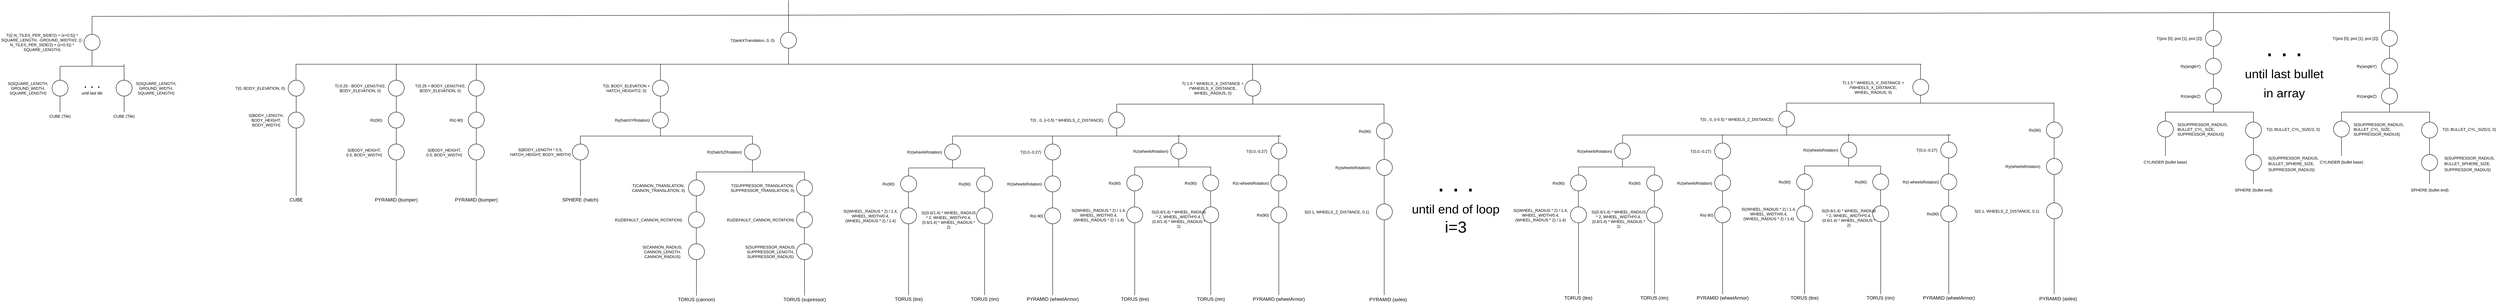 <mxfile version="14.6.6" type="github">
  <diagram id="4qcgYPeACVD64t_3w7zX" name="Page-1">
    <mxGraphModel dx="2580" dy="965" grid="1" gridSize="10" guides="1" tooltips="1" connect="1" arrows="1" fold="1" page="1" pageScale="1" pageWidth="850" pageHeight="1100" math="0" shadow="0">
      <root>
        <mxCell id="0" />
        <mxCell id="1" parent="0" />
        <mxCell id="SJ6Oe2fIhcbohcmGYuYU-1" value="" style="endArrow=none;html=1;" parent="1" edge="1">
          <mxGeometry width="50" height="50" relative="1" as="geometry">
            <mxPoint x="1390" y="100" as="sourcePoint" />
            <mxPoint x="1390" y="20" as="targetPoint" />
          </mxGeometry>
        </mxCell>
        <mxCell id="SJ6Oe2fIhcbohcmGYuYU-2" value="" style="endArrow=none;html=1;" parent="1" edge="1">
          <mxGeometry width="50" height="50" relative="1" as="geometry">
            <mxPoint x="5390" y="50" as="sourcePoint" />
            <mxPoint x="-350" y="60" as="targetPoint" />
          </mxGeometry>
        </mxCell>
        <mxCell id="SJ6Oe2fIhcbohcmGYuYU-4" value="" style="endArrow=none;html=1;exitX=0.5;exitY=0;exitDx=0;exitDy=0;" parent="1" source="SJ6Oe2fIhcbohcmGYuYU-7" edge="1">
          <mxGeometry width="50" height="50" relative="1" as="geometry">
            <mxPoint x="-350" y="160" as="sourcePoint" />
            <mxPoint x="-350" y="60" as="targetPoint" />
          </mxGeometry>
        </mxCell>
        <mxCell id="SJ6Oe2fIhcbohcmGYuYU-7" value="" style="ellipse;whiteSpace=wrap;html=1;aspect=fixed;" parent="1" vertex="1">
          <mxGeometry x="-370" y="105" width="40" height="40" as="geometry" />
        </mxCell>
        <mxCell id="SJ6Oe2fIhcbohcmGYuYU-9" value="" style="endArrow=none;html=1;fontSize=12;" parent="1" edge="1">
          <mxGeometry width="50" height="50" relative="1" as="geometry">
            <mxPoint x="-350" y="185" as="sourcePoint" />
            <mxPoint x="-350" y="145" as="targetPoint" />
          </mxGeometry>
        </mxCell>
        <mxCell id="SJ6Oe2fIhcbohcmGYuYU-10" value="" style="endArrow=none;html=1;fontSize=12;" parent="1" edge="1">
          <mxGeometry width="50" height="50" relative="1" as="geometry">
            <mxPoint x="-270" y="185" as="sourcePoint" />
            <mxPoint x="-430" y="185" as="targetPoint" />
          </mxGeometry>
        </mxCell>
        <mxCell id="SJ6Oe2fIhcbohcmGYuYU-11" value="" style="endArrow=none;html=1;fontSize=12;" parent="1" edge="1">
          <mxGeometry width="50" height="50" relative="1" as="geometry">
            <mxPoint x="-430" y="185" as="sourcePoint" />
            <mxPoint x="-430" y="225" as="targetPoint" />
          </mxGeometry>
        </mxCell>
        <mxCell id="SJ6Oe2fIhcbohcmGYuYU-12" value="T(((-N_TILES_PER_SIDE/2) + (x+0.5)) * SQUARE_LENGTH, -GROUND_WIDTH/2, ((-N_TILES_PER_SIDE/2) + (z+0.5)) * SQUARE_LENGTH)" style="text;html=1;strokeColor=none;fillColor=none;align=center;verticalAlign=middle;whiteSpace=wrap;rounded=0;fontSize=10;" parent="1" vertex="1">
          <mxGeometry x="-580" y="115" width="210" height="20" as="geometry" />
        </mxCell>
        <mxCell id="SJ6Oe2fIhcbohcmGYuYU-14" value="" style="ellipse;whiteSpace=wrap;html=1;aspect=fixed;fontSize=10;" parent="1" vertex="1">
          <mxGeometry x="-450" y="220" width="40" height="40" as="geometry" />
        </mxCell>
        <mxCell id="SJ6Oe2fIhcbohcmGYuYU-16" value="S(SQUARE_LENGTH, GROUND_WIDTH, SQUARE_LENGTH)" style="text;html=1;strokeColor=none;fillColor=none;align=center;verticalAlign=middle;whiteSpace=wrap;rounded=0;fontSize=10;" parent="1" vertex="1">
          <mxGeometry x="-550" y="230" width="80" height="20" as="geometry" />
        </mxCell>
        <mxCell id="SJ6Oe2fIhcbohcmGYuYU-17" value="" style="endArrow=none;html=1;fontSize=10;entryX=0.5;entryY=1;entryDx=0;entryDy=0;" parent="1" target="SJ6Oe2fIhcbohcmGYuYU-14" edge="1">
          <mxGeometry width="50" height="50" relative="1" as="geometry">
            <mxPoint x="-430" y="300" as="sourcePoint" />
            <mxPoint x="10" y="330" as="targetPoint" />
          </mxGeometry>
        </mxCell>
        <mxCell id="SJ6Oe2fIhcbohcmGYuYU-18" value="CUBE (Tile)" style="text;html=1;strokeColor=none;fillColor=none;align=center;verticalAlign=middle;whiteSpace=wrap;rounded=0;fontSize=10;" parent="1" vertex="1">
          <mxGeometry x="-460" y="300" width="60" height="20" as="geometry" />
        </mxCell>
        <mxCell id="SJ6Oe2fIhcbohcmGYuYU-19" value="&lt;div&gt;. . .&lt;/div&gt;&lt;div style=&quot;font-size: 10px&quot;&gt;until last tile&lt;/div&gt;&lt;div style=&quot;font-size: 10px&quot;&gt;&lt;br&gt;&lt;/div&gt;" style="text;html=1;strokeColor=none;fillColor=none;align=center;verticalAlign=middle;whiteSpace=wrap;rounded=0;fontSize=30;" parent="1" vertex="1">
          <mxGeometry x="-385" y="230" width="70" height="20" as="geometry" />
        </mxCell>
        <mxCell id="SJ6Oe2fIhcbohcmGYuYU-22" value="" style="endArrow=none;html=1;fontSize=12;" parent="1" edge="1">
          <mxGeometry width="50" height="50" relative="1" as="geometry">
            <mxPoint x="-270" y="180" as="sourcePoint" />
            <mxPoint x="-270" y="220" as="targetPoint" />
          </mxGeometry>
        </mxCell>
        <mxCell id="SJ6Oe2fIhcbohcmGYuYU-23" value="" style="ellipse;whiteSpace=wrap;html=1;aspect=fixed;fontSize=10;" parent="1" vertex="1">
          <mxGeometry x="-290" y="220" width="40" height="40" as="geometry" />
        </mxCell>
        <mxCell id="SJ6Oe2fIhcbohcmGYuYU-24" value="S(SQUARE_LENGTH, GROUND_WIDTH, SQUARE_LENGTH)" style="text;html=1;strokeColor=none;fillColor=none;align=center;verticalAlign=middle;whiteSpace=wrap;rounded=0;fontSize=10;" parent="1" vertex="1">
          <mxGeometry x="-230" y="230" width="80" height="20" as="geometry" />
        </mxCell>
        <mxCell id="SJ6Oe2fIhcbohcmGYuYU-26" value="" style="endArrow=none;html=1;fontSize=10;entryX=0.5;entryY=1;entryDx=0;entryDy=0;" parent="1" edge="1">
          <mxGeometry width="50" height="50" relative="1" as="geometry">
            <mxPoint x="-270" y="300" as="sourcePoint" />
            <mxPoint x="-270" y="260" as="targetPoint" />
          </mxGeometry>
        </mxCell>
        <mxCell id="SJ6Oe2fIhcbohcmGYuYU-27" value="CUBE (Tile)" style="text;html=1;strokeColor=none;fillColor=none;align=center;verticalAlign=middle;whiteSpace=wrap;rounded=0;fontSize=10;" parent="1" vertex="1">
          <mxGeometry x="-300" y="300" width="60" height="20" as="geometry" />
        </mxCell>
        <mxCell id="SJ6Oe2fIhcbohcmGYuYU-28" value="" style="ellipse;whiteSpace=wrap;html=1;aspect=fixed;fontSize=30;" parent="1" vertex="1">
          <mxGeometry x="1370" y="100" width="40" height="40" as="geometry" />
        </mxCell>
        <mxCell id="SJ6Oe2fIhcbohcmGYuYU-29" value="T(tankXTranslation, 0, 0)" style="text;html=1;strokeColor=none;fillColor=none;align=center;verticalAlign=middle;whiteSpace=wrap;rounded=0;fontSize=10;" parent="1" vertex="1">
          <mxGeometry x="1240" y="105" width="120" height="30" as="geometry" />
        </mxCell>
        <mxCell id="SJ6Oe2fIhcbohcmGYuYU-30" value="" style="endArrow=none;html=1;fontSize=10;entryX=0.5;entryY=1;entryDx=0;entryDy=0;" parent="1" target="SJ6Oe2fIhcbohcmGYuYU-28" edge="1">
          <mxGeometry width="50" height="50" relative="1" as="geometry">
            <mxPoint x="1390" y="180" as="sourcePoint" />
            <mxPoint x="1310" y="220" as="targetPoint" />
          </mxGeometry>
        </mxCell>
        <mxCell id="SJ6Oe2fIhcbohcmGYuYU-31" value="" style="endArrow=none;html=1;fontSize=10;" parent="1" edge="1">
          <mxGeometry width="50" height="50" relative="1" as="geometry">
            <mxPoint x="160" y="180" as="sourcePoint" />
            <mxPoint x="4220" y="180" as="targetPoint" />
          </mxGeometry>
        </mxCell>
        <mxCell id="SJ6Oe2fIhcbohcmGYuYU-32" value="" style="endArrow=none;html=1;fontSize=10;" parent="1" edge="1">
          <mxGeometry width="50" height="50" relative="1" as="geometry">
            <mxPoint x="159.5" y="220" as="sourcePoint" />
            <mxPoint x="159.5" y="180" as="targetPoint" />
          </mxGeometry>
        </mxCell>
        <mxCell id="Z4t6oIIhtMBPpLowGCtb-2" value="" style="ellipse;whiteSpace=wrap;html=1;aspect=fixed;fontSize=30;" parent="1" vertex="1">
          <mxGeometry x="140" y="220" width="40" height="40" as="geometry" />
        </mxCell>
        <mxCell id="Z4t6oIIhtMBPpLowGCtb-4" value="" style="endArrow=none;html=1;entryX=0.5;entryY=1;entryDx=0;entryDy=0;exitX=0.5;exitY=0;exitDx=0;exitDy=0;" parent="1" source="Z4t6oIIhtMBPpLowGCtb-6" target="Z4t6oIIhtMBPpLowGCtb-2" edge="1">
          <mxGeometry width="50" height="50" relative="1" as="geometry">
            <mxPoint x="160" y="290" as="sourcePoint" />
            <mxPoint x="210" y="220" as="targetPoint" />
          </mxGeometry>
        </mxCell>
        <mxCell id="Z4t6oIIhtMBPpLowGCtb-6" value="" style="ellipse;whiteSpace=wrap;html=1;aspect=fixed;fontSize=30;" parent="1" vertex="1">
          <mxGeometry x="140" y="300" width="40" height="40" as="geometry" />
        </mxCell>
        <mxCell id="Z4t6oIIhtMBPpLowGCtb-8" value="S(BODY_LENGTH, BODY_HEIGHT, BODY_WIDTH)" style="text;html=1;strokeColor=none;fillColor=none;align=center;verticalAlign=middle;whiteSpace=wrap;rounded=0;fontSize=10;" parent="1" vertex="1">
          <mxGeometry x="20" y="300" width="130" height="40" as="geometry" />
        </mxCell>
        <mxCell id="Z4t6oIIhtMBPpLowGCtb-9" value="T(0, BODY_ELEVATION, 0)" style="text;html=1;strokeColor=none;fillColor=none;align=center;verticalAlign=middle;whiteSpace=wrap;rounded=0;fontSize=10;" parent="1" vertex="1">
          <mxGeometry y="230" width="140" height="20" as="geometry" />
        </mxCell>
        <mxCell id="Z4t6oIIhtMBPpLowGCtb-10" value="" style="endArrow=none;html=1;exitX=0.5;exitY=1;exitDx=0;exitDy=0;" parent="1" source="Z4t6oIIhtMBPpLowGCtb-6" target="Z4t6oIIhtMBPpLowGCtb-12" edge="1">
          <mxGeometry width="50" height="50" relative="1" as="geometry">
            <mxPoint x="310" y="340" as="sourcePoint" />
            <mxPoint x="160" y="520" as="targetPoint" />
          </mxGeometry>
        </mxCell>
        <mxCell id="Z4t6oIIhtMBPpLowGCtb-12" value="CUBE" style="text;html=1;strokeColor=none;fillColor=none;align=center;verticalAlign=middle;whiteSpace=wrap;rounded=0;" parent="1" vertex="1">
          <mxGeometry x="140" y="510" width="40" height="20" as="geometry" />
        </mxCell>
        <mxCell id="Z4t6oIIhtMBPpLowGCtb-13" value="" style="endArrow=none;html=1;" parent="1" edge="1">
          <mxGeometry width="50" height="50" relative="1" as="geometry">
            <mxPoint x="410" y="220" as="sourcePoint" />
            <mxPoint x="410" y="180" as="targetPoint" />
          </mxGeometry>
        </mxCell>
        <mxCell id="Z4t6oIIhtMBPpLowGCtb-14" value="" style="ellipse;whiteSpace=wrap;html=1;aspect=fixed;fontSize=30;" parent="1" vertex="1">
          <mxGeometry x="390" y="220" width="40" height="40" as="geometry" />
        </mxCell>
        <mxCell id="Z4t6oIIhtMBPpLowGCtb-15" value="" style="endArrow=none;html=1;entryX=0.5;entryY=1;entryDx=0;entryDy=0;" parent="1" target="Z4t6oIIhtMBPpLowGCtb-14" edge="1">
          <mxGeometry width="50" height="50" relative="1" as="geometry">
            <mxPoint x="410" y="300" as="sourcePoint" />
            <mxPoint x="490" y="250" as="targetPoint" />
          </mxGeometry>
        </mxCell>
        <mxCell id="Z4t6oIIhtMBPpLowGCtb-17" value="" style="ellipse;whiteSpace=wrap;html=1;aspect=fixed;fontSize=30;" parent="1" vertex="1">
          <mxGeometry x="390" y="300" width="40" height="40" as="geometry" />
        </mxCell>
        <mxCell id="Z4t6oIIhtMBPpLowGCtb-18" value="T(-0.25 - BODY_LENGTH/2, BODY_ELEVATION, 0)" style="text;html=1;strokeColor=none;fillColor=none;align=center;verticalAlign=middle;whiteSpace=wrap;rounded=0;fontSize=10;" parent="1" vertex="1">
          <mxGeometry x="250" y="215" width="140" height="50" as="geometry" />
        </mxCell>
        <mxCell id="Z4t6oIIhtMBPpLowGCtb-20" value="Rz(90)" style="text;html=1;strokeColor=none;fillColor=none;align=center;verticalAlign=middle;whiteSpace=wrap;rounded=0;fontSize=10;" parent="1" vertex="1">
          <mxGeometry x="330" y="312.5" width="60" height="15" as="geometry" />
        </mxCell>
        <mxCell id="Z4t6oIIhtMBPpLowGCtb-25" value="" style="endArrow=none;html=1;entryX=0.5;entryY=1;entryDx=0;entryDy=0;" parent="1" edge="1">
          <mxGeometry width="50" height="50" relative="1" as="geometry">
            <mxPoint x="410" y="380" as="sourcePoint" />
            <mxPoint x="410" y="340" as="targetPoint" />
          </mxGeometry>
        </mxCell>
        <mxCell id="Z4t6oIIhtMBPpLowGCtb-26" value="" style="ellipse;whiteSpace=wrap;html=1;aspect=fixed;fontSize=30;" parent="1" vertex="1">
          <mxGeometry x="390" y="380" width="40" height="40" as="geometry" />
        </mxCell>
        <mxCell id="Z4t6oIIhtMBPpLowGCtb-27" value="S(BODY_HEIGHT, 0.5, BODY_WIDTH)" style="text;html=1;strokeColor=none;fillColor=none;align=center;verticalAlign=middle;whiteSpace=wrap;rounded=0;fontSize=10;" parent="1" vertex="1">
          <mxGeometry x="280" y="382.5" width="100" height="37.5" as="geometry" />
        </mxCell>
        <mxCell id="Z4t6oIIhtMBPpLowGCtb-29" value="" style="endArrow=none;html=1;fontSize=10;exitX=0.5;exitY=1;exitDx=0;exitDy=0;" parent="1" source="Z4t6oIIhtMBPpLowGCtb-26" edge="1">
          <mxGeometry width="50" height="50" relative="1" as="geometry">
            <mxPoint x="260" y="370" as="sourcePoint" />
            <mxPoint x="410" y="510" as="targetPoint" />
          </mxGeometry>
        </mxCell>
        <mxCell id="Z4t6oIIhtMBPpLowGCtb-32" value="&lt;div&gt;PYRAMID (bumper)&lt;br&gt;&lt;/div&gt;" style="text;html=1;strokeColor=none;fillColor=none;align=center;verticalAlign=middle;whiteSpace=wrap;rounded=0;" parent="1" vertex="1">
          <mxGeometry x="350" y="510" width="120" height="20" as="geometry" />
        </mxCell>
        <mxCell id="Z4t6oIIhtMBPpLowGCtb-33" value="" style="endArrow=none;html=1;" parent="1" edge="1">
          <mxGeometry width="50" height="50" relative="1" as="geometry">
            <mxPoint x="610" y="220" as="sourcePoint" />
            <mxPoint x="610" y="180" as="targetPoint" />
          </mxGeometry>
        </mxCell>
        <mxCell id="Z4t6oIIhtMBPpLowGCtb-45" value="" style="edgeStyle=orthogonalEdgeStyle;rounded=0;orthogonalLoop=1;jettySize=auto;html=1;fontSize=10;" parent="1" source="Z4t6oIIhtMBPpLowGCtb-34" edge="1">
          <mxGeometry relative="1" as="geometry">
            <mxPoint x="610" y="340" as="targetPoint" />
          </mxGeometry>
        </mxCell>
        <mxCell id="Z4t6oIIhtMBPpLowGCtb-34" value="" style="ellipse;whiteSpace=wrap;html=1;aspect=fixed;fontSize=30;" parent="1" vertex="1">
          <mxGeometry x="590" y="220" width="40" height="40" as="geometry" />
        </mxCell>
        <mxCell id="Z4t6oIIhtMBPpLowGCtb-35" value="" style="endArrow=none;html=1;entryX=0.5;entryY=1;entryDx=0;entryDy=0;" parent="1" target="Z4t6oIIhtMBPpLowGCtb-34" edge="1">
          <mxGeometry width="50" height="50" relative="1" as="geometry">
            <mxPoint x="610" y="300" as="sourcePoint" />
            <mxPoint x="690" y="250" as="targetPoint" />
          </mxGeometry>
        </mxCell>
        <mxCell id="Z4t6oIIhtMBPpLowGCtb-36" value="" style="ellipse;whiteSpace=wrap;html=1;aspect=fixed;fontSize=30;" parent="1" vertex="1">
          <mxGeometry x="590" y="300" width="40" height="40" as="geometry" />
        </mxCell>
        <mxCell id="Z4t6oIIhtMBPpLowGCtb-37" value="T(0.25 + BODY_LENGTH/2, BODY_ELEVATION, 0)" style="text;html=1;strokeColor=none;fillColor=none;align=center;verticalAlign=middle;whiteSpace=wrap;rounded=0;fontSize=10;" parent="1" vertex="1">
          <mxGeometry x="450" y="215" width="140" height="50" as="geometry" />
        </mxCell>
        <mxCell id="Z4t6oIIhtMBPpLowGCtb-38" value="Rz(-90)" style="text;html=1;strokeColor=none;fillColor=none;align=center;verticalAlign=middle;whiteSpace=wrap;rounded=0;fontSize=10;" parent="1" vertex="1">
          <mxGeometry x="530" y="312.5" width="60" height="15" as="geometry" />
        </mxCell>
        <mxCell id="Z4t6oIIhtMBPpLowGCtb-39" value="" style="endArrow=none;html=1;entryX=0.5;entryY=1;entryDx=0;entryDy=0;" parent="1" edge="1">
          <mxGeometry width="50" height="50" relative="1" as="geometry">
            <mxPoint x="610" y="380" as="sourcePoint" />
            <mxPoint x="610" y="340" as="targetPoint" />
          </mxGeometry>
        </mxCell>
        <mxCell id="Z4t6oIIhtMBPpLowGCtb-40" value="" style="ellipse;whiteSpace=wrap;html=1;aspect=fixed;fontSize=30;" parent="1" vertex="1">
          <mxGeometry x="590" y="380" width="40" height="40" as="geometry" />
        </mxCell>
        <mxCell id="Z4t6oIIhtMBPpLowGCtb-41" value="S(BODY_HEIGHT, 0.5, BODY_WIDTH)" style="text;html=1;strokeColor=none;fillColor=none;align=center;verticalAlign=middle;whiteSpace=wrap;rounded=0;fontSize=10;" parent="1" vertex="1">
          <mxGeometry x="480" y="382.5" width="100" height="37.5" as="geometry" />
        </mxCell>
        <mxCell id="Z4t6oIIhtMBPpLowGCtb-42" value="" style="endArrow=none;html=1;fontSize=10;exitX=0.5;exitY=1;exitDx=0;exitDy=0;" parent="1" source="Z4t6oIIhtMBPpLowGCtb-40" edge="1">
          <mxGeometry width="50" height="50" relative="1" as="geometry">
            <mxPoint x="460" y="370" as="sourcePoint" />
            <mxPoint x="610" y="510" as="targetPoint" />
          </mxGeometry>
        </mxCell>
        <mxCell id="Z4t6oIIhtMBPpLowGCtb-43" value="&lt;div&gt;PYRAMID (bumper)&lt;br&gt;&lt;/div&gt;" style="text;html=1;strokeColor=none;fillColor=none;align=center;verticalAlign=middle;whiteSpace=wrap;rounded=0;" parent="1" vertex="1">
          <mxGeometry x="550" y="510" width="120" height="20" as="geometry" />
        </mxCell>
        <mxCell id="Z4t6oIIhtMBPpLowGCtb-48" value="" style="endArrow=none;html=1;" parent="1" edge="1">
          <mxGeometry width="50" height="50" relative="1" as="geometry">
            <mxPoint x="1070" y="220" as="sourcePoint" />
            <mxPoint x="1070" y="180" as="targetPoint" />
          </mxGeometry>
        </mxCell>
        <mxCell id="Z4t6oIIhtMBPpLowGCtb-49" value="" style="ellipse;whiteSpace=wrap;html=1;aspect=fixed;fontSize=30;" parent="1" vertex="1">
          <mxGeometry x="1050" y="220" width="40" height="40" as="geometry" />
        </mxCell>
        <mxCell id="Z4t6oIIhtMBPpLowGCtb-50" value="" style="endArrow=none;html=1;entryX=0.5;entryY=1;entryDx=0;entryDy=0;" parent="1" target="Z4t6oIIhtMBPpLowGCtb-49" edge="1">
          <mxGeometry width="50" height="50" relative="1" as="geometry">
            <mxPoint x="1070" y="300" as="sourcePoint" />
            <mxPoint x="1150" y="250" as="targetPoint" />
          </mxGeometry>
        </mxCell>
        <mxCell id="Z4t6oIIhtMBPpLowGCtb-51" value="" style="ellipse;whiteSpace=wrap;html=1;aspect=fixed;fontSize=30;" parent="1" vertex="1">
          <mxGeometry x="1050" y="300" width="40" height="40" as="geometry" />
        </mxCell>
        <mxCell id="Z4t6oIIhtMBPpLowGCtb-52" value="T(0, BODY_ELEVATION + HATCH_HEIGHT/2, 0)" style="text;html=1;strokeColor=none;fillColor=none;align=center;verticalAlign=middle;whiteSpace=wrap;rounded=0;fontSize=10;" parent="1" vertex="1">
          <mxGeometry x="920" y="215" width="130" height="50" as="geometry" />
        </mxCell>
        <mxCell id="Z4t6oIIhtMBPpLowGCtb-53" value="Ry(hatchYRotation)" style="text;html=1;strokeColor=none;fillColor=none;align=center;verticalAlign=middle;whiteSpace=wrap;rounded=0;fontSize=10;" parent="1" vertex="1">
          <mxGeometry x="970" y="312.5" width="60" height="15" as="geometry" />
        </mxCell>
        <mxCell id="Z4t6oIIhtMBPpLowGCtb-55" value="" style="endArrow=none;html=1;fontSize=10;entryX=0.5;entryY=1;entryDx=0;entryDy=0;" parent="1" target="Z4t6oIIhtMBPpLowGCtb-51" edge="1">
          <mxGeometry width="50" height="50" relative="1" as="geometry">
            <mxPoint x="1070" y="360" as="sourcePoint" />
            <mxPoint x="1060" y="376.25" as="targetPoint" />
          </mxGeometry>
        </mxCell>
        <mxCell id="Z4t6oIIhtMBPpLowGCtb-56" value="" style="endArrow=none;html=1;fontSize=10;" parent="1" edge="1">
          <mxGeometry width="50" height="50" relative="1" as="geometry">
            <mxPoint x="870" y="360" as="sourcePoint" />
            <mxPoint x="1300" y="360" as="targetPoint" />
          </mxGeometry>
        </mxCell>
        <mxCell id="Z4t6oIIhtMBPpLowGCtb-57" value="" style="endArrow=none;html=1;fontSize=10;" parent="1" edge="1">
          <mxGeometry width="50" height="50" relative="1" as="geometry">
            <mxPoint x="870" y="360" as="sourcePoint" />
            <mxPoint x="870" y="380" as="targetPoint" />
          </mxGeometry>
        </mxCell>
        <mxCell id="Z4t6oIIhtMBPpLowGCtb-58" value="" style="ellipse;whiteSpace=wrap;html=1;aspect=fixed;fontSize=30;" parent="1" vertex="1">
          <mxGeometry x="850" y="380" width="40" height="40" as="geometry" />
        </mxCell>
        <mxCell id="Z4t6oIIhtMBPpLowGCtb-59" value="S(BODY_LENGTH * 0.5, HATCH_HEIGHT, BODY_WIDTH)" style="text;html=1;strokeColor=none;fillColor=none;align=center;verticalAlign=middle;whiteSpace=wrap;rounded=0;fontSize=10;" parent="1" vertex="1">
          <mxGeometry x="690" y="381.25" width="160" height="37.5" as="geometry" />
        </mxCell>
        <mxCell id="Z4t6oIIhtMBPpLowGCtb-60" value="" style="endArrow=none;html=1;fontSize=10;entryX=0.5;entryY=1;entryDx=0;entryDy=0;" parent="1" target="Z4t6oIIhtMBPpLowGCtb-58" edge="1">
          <mxGeometry width="50" height="50" relative="1" as="geometry">
            <mxPoint x="870" y="510" as="sourcePoint" />
            <mxPoint x="750" y="410" as="targetPoint" />
          </mxGeometry>
        </mxCell>
        <mxCell id="Z4t6oIIhtMBPpLowGCtb-61" value="SPHERE (hatch)" style="text;html=1;strokeColor=none;fillColor=none;align=center;verticalAlign=middle;whiteSpace=wrap;rounded=0;" parent="1" vertex="1">
          <mxGeometry x="810" y="510" width="120" height="20" as="geometry" />
        </mxCell>
        <mxCell id="Z4t6oIIhtMBPpLowGCtb-62" value="" style="endArrow=none;html=1;fontSize=10;" parent="1" edge="1">
          <mxGeometry width="50" height="50" relative="1" as="geometry">
            <mxPoint x="1300" y="360.0" as="sourcePoint" />
            <mxPoint x="1300" y="380.0" as="targetPoint" />
          </mxGeometry>
        </mxCell>
        <mxCell id="Z4t6oIIhtMBPpLowGCtb-63" value="" style="ellipse;whiteSpace=wrap;html=1;aspect=fixed;fontSize=30;" parent="1" vertex="1">
          <mxGeometry x="1280" y="380" width="40" height="40" as="geometry" />
        </mxCell>
        <mxCell id="Z4t6oIIhtMBPpLowGCtb-64" value="Rz(hatchZRotation)" style="text;html=1;strokeColor=none;fillColor=none;align=center;verticalAlign=middle;whiteSpace=wrap;rounded=0;fontSize=10;" parent="1" vertex="1">
          <mxGeometry x="1180" y="381.25" width="100" height="37.5" as="geometry" />
        </mxCell>
        <mxCell id="Z4t6oIIhtMBPpLowGCtb-65" value="" style="endArrow=none;html=1;fontSize=10;" parent="1" edge="1">
          <mxGeometry width="50" height="50" relative="1" as="geometry">
            <mxPoint x="1160" y="450" as="sourcePoint" />
            <mxPoint x="1430" y="450" as="targetPoint" />
          </mxGeometry>
        </mxCell>
        <mxCell id="Z4t6oIIhtMBPpLowGCtb-66" value="" style="endArrow=none;html=1;fontSize=10;" parent="1" edge="1">
          <mxGeometry width="50" height="50" relative="1" as="geometry">
            <mxPoint x="1159.83" y="450.0" as="sourcePoint" />
            <mxPoint x="1159.83" y="470.0" as="targetPoint" />
          </mxGeometry>
        </mxCell>
        <mxCell id="Z4t6oIIhtMBPpLowGCtb-67" value="" style="ellipse;whiteSpace=wrap;html=1;aspect=fixed;fontSize=30;" parent="1" vertex="1">
          <mxGeometry x="1140" y="470" width="40" height="40" as="geometry" />
        </mxCell>
        <mxCell id="Z4t6oIIhtMBPpLowGCtb-69" value="" style="endArrow=none;html=1;fontSize=10;exitX=0.5;exitY=1;exitDx=0;exitDy=0;" parent="1" source="Z4t6oIIhtMBPpLowGCtb-63" edge="1">
          <mxGeometry width="50" height="50" relative="1" as="geometry">
            <mxPoint x="1310" y="370.0" as="sourcePoint" />
            <mxPoint x="1300" y="450" as="targetPoint" />
          </mxGeometry>
        </mxCell>
        <mxCell id="Z4t6oIIhtMBPpLowGCtb-70" value="T(CANNON_TRANSLATION, CANNON_TRANSLATION, 0)" style="text;html=1;strokeColor=none;fillColor=none;align=center;verticalAlign=middle;whiteSpace=wrap;rounded=0;fontSize=10;" parent="1" vertex="1">
          <mxGeometry x="990" y="480" width="150" height="20" as="geometry" />
        </mxCell>
        <mxCell id="Z4t6oIIhtMBPpLowGCtb-72" value="" style="endArrow=none;html=1;entryX=0.5;entryY=1;entryDx=0;entryDy=0;" parent="1" edge="1">
          <mxGeometry width="50" height="50" relative="1" as="geometry">
            <mxPoint x="1159.66" y="550" as="sourcePoint" />
            <mxPoint x="1159.66" y="510" as="targetPoint" />
          </mxGeometry>
        </mxCell>
        <mxCell id="Z4t6oIIhtMBPpLowGCtb-73" value="" style="ellipse;whiteSpace=wrap;html=1;aspect=fixed;fontSize=30;" parent="1" vertex="1">
          <mxGeometry x="1140" y="550" width="40" height="40" as="geometry" />
        </mxCell>
        <mxCell id="Z4t6oIIhtMBPpLowGCtb-74" value="Rz(DEFAULT_CANNON_ROTATION)" style="text;html=1;strokeColor=none;fillColor=none;align=center;verticalAlign=middle;whiteSpace=wrap;rounded=0;fontSize=10;" parent="1" vertex="1">
          <mxGeometry x="950" y="560" width="180" height="20" as="geometry" />
        </mxCell>
        <mxCell id="Z4t6oIIhtMBPpLowGCtb-75" value="S(CANNON_RADIUS, CANNON_LENGTH, CANNON_RADIUS)" style="text;html=1;strokeColor=none;fillColor=none;align=center;verticalAlign=middle;whiteSpace=wrap;rounded=0;fontSize=10;" parent="1" vertex="1">
          <mxGeometry x="1020" y="631.25" width="110" height="37.5" as="geometry" />
        </mxCell>
        <mxCell id="Z4t6oIIhtMBPpLowGCtb-76" value="" style="endArrow=none;html=1;entryX=0.5;entryY=1;entryDx=0;entryDy=0;" parent="1" edge="1">
          <mxGeometry width="50" height="50" relative="1" as="geometry">
            <mxPoint x="1159.66" y="630" as="sourcePoint" />
            <mxPoint x="1159.66" y="590" as="targetPoint" />
          </mxGeometry>
        </mxCell>
        <mxCell id="Z4t6oIIhtMBPpLowGCtb-77" value="" style="ellipse;whiteSpace=wrap;html=1;aspect=fixed;fontSize=30;" parent="1" vertex="1">
          <mxGeometry x="1140" y="630" width="40" height="40" as="geometry" />
        </mxCell>
        <mxCell id="Z4t6oIIhtMBPpLowGCtb-78" value="" style="endArrow=none;html=1;fontSize=10;" parent="1" edge="1">
          <mxGeometry width="50" height="50" relative="1" as="geometry">
            <mxPoint x="1429.83" y="450" as="sourcePoint" />
            <mxPoint x="1429.83" y="470" as="targetPoint" />
          </mxGeometry>
        </mxCell>
        <mxCell id="Z4t6oIIhtMBPpLowGCtb-79" value="" style="ellipse;whiteSpace=wrap;html=1;aspect=fixed;fontSize=30;" parent="1" vertex="1">
          <mxGeometry x="1410" y="470" width="40" height="40" as="geometry" />
        </mxCell>
        <mxCell id="Z4t6oIIhtMBPpLowGCtb-81" value="T(SUPPRESSOR_TRANSLATION, SUPPRESSOR_TRANSLATION, 0)" style="text;html=1;strokeColor=none;fillColor=none;align=center;verticalAlign=middle;whiteSpace=wrap;rounded=0;fontSize=10;" parent="1" vertex="1">
          <mxGeometry x="1240" y="480" width="170" height="20" as="geometry" />
        </mxCell>
        <mxCell id="Z4t6oIIhtMBPpLowGCtb-82" value="Rz(DEFAULT_CANNON_ROTATION)" style="text;html=1;strokeColor=none;fillColor=none;align=center;verticalAlign=middle;whiteSpace=wrap;rounded=0;fontSize=10;" parent="1" vertex="1">
          <mxGeometry x="1230" y="560" width="180" height="20" as="geometry" />
        </mxCell>
        <mxCell id="Z4t6oIIhtMBPpLowGCtb-83" value="" style="endArrow=none;html=1;entryX=0.5;entryY=1;entryDx=0;entryDy=0;" parent="1" edge="1">
          <mxGeometry width="50" height="50" relative="1" as="geometry">
            <mxPoint x="1429.66" y="550" as="sourcePoint" />
            <mxPoint x="1429.66" y="510" as="targetPoint" />
          </mxGeometry>
        </mxCell>
        <mxCell id="Z4t6oIIhtMBPpLowGCtb-84" value="" style="ellipse;whiteSpace=wrap;html=1;aspect=fixed;fontSize=30;" parent="1" vertex="1">
          <mxGeometry x="1410" y="550" width="40" height="40" as="geometry" />
        </mxCell>
        <mxCell id="Z4t6oIIhtMBPpLowGCtb-85" value="S(SUPPRESSOR_RADIUS, SUPPRESSOR_LENGTH, SUPPRESSOR_RADIUS)" style="text;html=1;strokeColor=none;fillColor=none;align=center;verticalAlign=middle;whiteSpace=wrap;rounded=0;fontSize=10;" parent="1" vertex="1">
          <mxGeometry x="1290" y="631.25" width="110" height="37.5" as="geometry" />
        </mxCell>
        <mxCell id="Z4t6oIIhtMBPpLowGCtb-86" value="" style="endArrow=none;html=1;entryX=0.5;entryY=1;entryDx=0;entryDy=0;" parent="1" edge="1">
          <mxGeometry width="50" height="50" relative="1" as="geometry">
            <mxPoint x="1429.66" y="630" as="sourcePoint" />
            <mxPoint x="1429.66" y="590" as="targetPoint" />
          </mxGeometry>
        </mxCell>
        <mxCell id="Z4t6oIIhtMBPpLowGCtb-87" value="" style="ellipse;whiteSpace=wrap;html=1;aspect=fixed;fontSize=30;" parent="1" vertex="1">
          <mxGeometry x="1410" y="630" width="40" height="40" as="geometry" />
        </mxCell>
        <mxCell id="Z4t6oIIhtMBPpLowGCtb-88" value="" style="endArrow=none;html=1;exitX=0.5;exitY=1;exitDx=0;exitDy=0;" parent="1" edge="1">
          <mxGeometry width="50" height="50" relative="1" as="geometry">
            <mxPoint x="1160.0" y="670" as="sourcePoint" />
            <mxPoint x="1160" y="760" as="targetPoint" />
          </mxGeometry>
        </mxCell>
        <mxCell id="Z4t6oIIhtMBPpLowGCtb-89" value="TORUS (cannon)" style="text;html=1;strokeColor=none;fillColor=none;align=center;verticalAlign=middle;whiteSpace=wrap;rounded=0;" parent="1" vertex="1">
          <mxGeometry x="1105" y="760" width="110" height="20" as="geometry" />
        </mxCell>
        <mxCell id="Z4t6oIIhtMBPpLowGCtb-92" value="" style="endArrow=none;html=1;exitX=0.5;exitY=1;exitDx=0;exitDy=0;" parent="1" edge="1">
          <mxGeometry width="50" height="50" relative="1" as="geometry">
            <mxPoint x="1430.0" y="670" as="sourcePoint" />
            <mxPoint x="1430" y="760" as="targetPoint" />
          </mxGeometry>
        </mxCell>
        <mxCell id="Z4t6oIIhtMBPpLowGCtb-93" value="TORUS (supressor)" style="text;html=1;strokeColor=none;fillColor=none;align=center;verticalAlign=middle;whiteSpace=wrap;rounded=0;" parent="1" vertex="1">
          <mxGeometry x="1372.5" y="760" width="115" height="20" as="geometry" />
        </mxCell>
        <mxCell id="Z4t6oIIhtMBPpLowGCtb-95" value="" style="endArrow=none;html=1;" parent="1" edge="1">
          <mxGeometry width="50" height="50" relative="1" as="geometry">
            <mxPoint x="2549.58" y="220" as="sourcePoint" />
            <mxPoint x="2549.58" y="180" as="targetPoint" />
          </mxGeometry>
        </mxCell>
        <mxCell id="Z4t6oIIhtMBPpLowGCtb-96" value="" style="ellipse;whiteSpace=wrap;html=1;aspect=fixed;fontSize=30;" parent="1" vertex="1">
          <mxGeometry x="2530" y="220" width="40" height="40" as="geometry" />
        </mxCell>
        <mxCell id="Z4t6oIIhtMBPpLowGCtb-97" value="T(-1.5 * WHEELS_X_DISTANCE + i*WHEELS_X_DISTANCE, WHEEL_RADIUS, 0)" style="text;html=1;strokeColor=none;fillColor=none;align=center;verticalAlign=middle;whiteSpace=wrap;rounded=0;fontSize=10;" parent="1" vertex="1">
          <mxGeometry x="2370" y="215" width="160" height="50" as="geometry" />
        </mxCell>
        <mxCell id="Z4t6oIIhtMBPpLowGCtb-106" value="" style="endArrow=none;html=1;fontSize=10;entryX=0.5;entryY=1;entryDx=0;entryDy=0;" parent="1" edge="1">
          <mxGeometry width="50" height="50" relative="1" as="geometry">
            <mxPoint x="2550" y="280" as="sourcePoint" />
            <mxPoint x="2550" y="260" as="targetPoint" />
          </mxGeometry>
        </mxCell>
        <mxCell id="Z4t6oIIhtMBPpLowGCtb-107" value="" style="endArrow=none;html=1;fontSize=10;" parent="1" edge="1">
          <mxGeometry width="50" height="50" relative="1" as="geometry">
            <mxPoint x="2210" y="280" as="sourcePoint" />
            <mxPoint x="2878.824" y="280" as="targetPoint" />
          </mxGeometry>
        </mxCell>
        <mxCell id="Z4t6oIIhtMBPpLowGCtb-108" value="" style="endArrow=none;html=1;fontSize=10;" parent="1" edge="1">
          <mxGeometry width="50" height="50" relative="1" as="geometry">
            <mxPoint x="2210" y="280" as="sourcePoint" />
            <mxPoint x="2210" y="300" as="targetPoint" />
          </mxGeometry>
        </mxCell>
        <mxCell id="Z4t6oIIhtMBPpLowGCtb-109" value="" style="ellipse;whiteSpace=wrap;html=1;aspect=fixed;fontSize=30;" parent="1" vertex="1">
          <mxGeometry x="2190" y="300" width="40" height="40" as="geometry" />
        </mxCell>
        <mxCell id="Z4t6oIIhtMBPpLowGCtb-112" value="T(0 , 0, (i-0.5) * WHEELS_Z_DISTANCE)" style="text;html=1;strokeColor=none;fillColor=none;align=center;verticalAlign=middle;whiteSpace=wrap;rounded=0;fontSize=10;" parent="1" vertex="1">
          <mxGeometry x="1980" y="295" width="210" height="50" as="geometry" />
        </mxCell>
        <mxCell id="Z4t6oIIhtMBPpLowGCtb-113" value="" style="endArrow=none;html=1;fontSize=10;entryX=0.5;entryY=1;entryDx=0;entryDy=0;" parent="1" edge="1">
          <mxGeometry width="50" height="50" relative="1" as="geometry">
            <mxPoint x="2210" y="360" as="sourcePoint" />
            <mxPoint x="2210" y="340" as="targetPoint" />
          </mxGeometry>
        </mxCell>
        <mxCell id="Z4t6oIIhtMBPpLowGCtb-114" value="" style="endArrow=none;html=1;fontSize=10;" parent="1" edge="1">
          <mxGeometry width="50" height="50" relative="1" as="geometry">
            <mxPoint x="1800" y="360" as="sourcePoint" />
            <mxPoint x="2620" y="360" as="targetPoint" />
          </mxGeometry>
        </mxCell>
        <mxCell id="Z4t6oIIhtMBPpLowGCtb-115" value="" style="endArrow=none;html=1;fontSize=10;" parent="1" edge="1">
          <mxGeometry width="50" height="50" relative="1" as="geometry">
            <mxPoint x="1800" y="360" as="sourcePoint" />
            <mxPoint x="1800" y="380" as="targetPoint" />
          </mxGeometry>
        </mxCell>
        <mxCell id="Z4t6oIIhtMBPpLowGCtb-116" value="" style="ellipse;whiteSpace=wrap;html=1;aspect=fixed;fontSize=30;" parent="1" vertex="1">
          <mxGeometry x="1780" y="380" width="40" height="40" as="geometry" />
        </mxCell>
        <mxCell id="Z4t6oIIhtMBPpLowGCtb-119" value="Rz(wheelsRotation)" style="text;html=1;strokeColor=none;fillColor=none;align=center;verticalAlign=middle;whiteSpace=wrap;rounded=0;fontSize=10;" parent="1" vertex="1">
          <mxGeometry x="1680" y="390" width="100" height="20" as="geometry" />
        </mxCell>
        <mxCell id="Z4t6oIIhtMBPpLowGCtb-120" value="" style="endArrow=none;html=1;fontSize=10;" parent="1" edge="1">
          <mxGeometry width="50" height="50" relative="1" as="geometry">
            <mxPoint x="1690" y="440" as="sourcePoint" />
            <mxPoint x="1880" y="440" as="targetPoint" />
          </mxGeometry>
        </mxCell>
        <mxCell id="Z4t6oIIhtMBPpLowGCtb-121" value="" style="endArrow=none;html=1;fontSize=10;" parent="1" edge="1">
          <mxGeometry width="50" height="50" relative="1" as="geometry">
            <mxPoint x="1690" y="440" as="sourcePoint" />
            <mxPoint x="1690" y="460" as="targetPoint" />
          </mxGeometry>
        </mxCell>
        <mxCell id="Z4t6oIIhtMBPpLowGCtb-122" value="" style="ellipse;whiteSpace=wrap;html=1;aspect=fixed;fontSize=30;" parent="1" vertex="1">
          <mxGeometry x="1670" y="460" width="40" height="40" as="geometry" />
        </mxCell>
        <mxCell id="Z4t6oIIhtMBPpLowGCtb-123" value="" style="endArrow=none;html=1;fontSize=10;entryX=0.5;entryY=1;entryDx=0;entryDy=0;" parent="1" edge="1">
          <mxGeometry width="50" height="50" relative="1" as="geometry">
            <mxPoint x="1799.8" y="440" as="sourcePoint" />
            <mxPoint x="1799.8" y="420" as="targetPoint" />
          </mxGeometry>
        </mxCell>
        <mxCell id="Z4t6oIIhtMBPpLowGCtb-124" value="Rx(90)" style="text;html=1;strokeColor=none;fillColor=none;align=center;verticalAlign=middle;whiteSpace=wrap;rounded=0;fontSize=10;" parent="1" vertex="1">
          <mxGeometry x="1610" y="470" width="60" height="20" as="geometry" />
        </mxCell>
        <mxCell id="Z4t6oIIhtMBPpLowGCtb-126" value="" style="endArrow=none;html=1;entryX=0.5;entryY=1;entryDx=0;entryDy=0;" parent="1" edge="1">
          <mxGeometry width="50" height="50" relative="1" as="geometry">
            <mxPoint x="1689.66" y="540" as="sourcePoint" />
            <mxPoint x="1689.66" y="500" as="targetPoint" />
          </mxGeometry>
        </mxCell>
        <mxCell id="Z4t6oIIhtMBPpLowGCtb-127" value="" style="ellipse;whiteSpace=wrap;html=1;aspect=fixed;fontSize=30;" parent="1" vertex="1">
          <mxGeometry x="1670" y="540" width="40" height="40" as="geometry" />
        </mxCell>
        <mxCell id="Z4t6oIIhtMBPpLowGCtb-128" value="S((WHEEL_RADIUS * 2) / 1.4, WHEEL_WIDTH/0.4, (WHEEL_RADIUS * 2) / 1.4)" style="text;html=1;strokeColor=none;fillColor=none;align=center;verticalAlign=middle;whiteSpace=wrap;rounded=0;fontSize=10;" parent="1" vertex="1">
          <mxGeometry x="1510" y="550" width="170" height="20" as="geometry" />
        </mxCell>
        <mxCell id="Z4t6oIIhtMBPpLowGCtb-129" value="" style="endArrow=none;html=1;exitX=0.5;exitY=1;exitDx=0;exitDy=0;" parent="1" source="Z4t6oIIhtMBPpLowGCtb-127" edge="1">
          <mxGeometry width="50" height="50" relative="1" as="geometry">
            <mxPoint x="1690.0" y="668.75" as="sourcePoint" />
            <mxPoint x="1690" y="758.75" as="targetPoint" />
          </mxGeometry>
        </mxCell>
        <mxCell id="Z4t6oIIhtMBPpLowGCtb-130" value="TORUS (tire)" style="text;html=1;strokeColor=none;fillColor=none;align=center;verticalAlign=middle;whiteSpace=wrap;rounded=0;" parent="1" vertex="1">
          <mxGeometry x="1632.5" y="758.75" width="115" height="20" as="geometry" />
        </mxCell>
        <mxCell id="Z4t6oIIhtMBPpLowGCtb-133" value="" style="endArrow=none;html=1;fontSize=10;" parent="1" edge="1">
          <mxGeometry width="50" height="50" relative="1" as="geometry">
            <mxPoint x="1880" y="440" as="sourcePoint" />
            <mxPoint x="1880" y="460" as="targetPoint" />
          </mxGeometry>
        </mxCell>
        <mxCell id="Z4t6oIIhtMBPpLowGCtb-134" value="" style="ellipse;whiteSpace=wrap;html=1;aspect=fixed;fontSize=30;" parent="1" vertex="1">
          <mxGeometry x="1860" y="460" width="40" height="40" as="geometry" />
        </mxCell>
        <mxCell id="Z4t6oIIhtMBPpLowGCtb-135" value="Rx(90)" style="text;html=1;strokeColor=none;fillColor=none;align=center;verticalAlign=middle;whiteSpace=wrap;rounded=0;fontSize=10;" parent="1" vertex="1">
          <mxGeometry x="1800" y="470" width="60" height="20" as="geometry" />
        </mxCell>
        <mxCell id="Z4t6oIIhtMBPpLowGCtb-136" value="" style="endArrow=none;html=1;entryX=0.5;entryY=1;entryDx=0;entryDy=0;" parent="1" edge="1">
          <mxGeometry width="50" height="50" relative="1" as="geometry">
            <mxPoint x="1879.66" y="540" as="sourcePoint" />
            <mxPoint x="1879.66" y="500" as="targetPoint" />
          </mxGeometry>
        </mxCell>
        <mxCell id="Z4t6oIIhtMBPpLowGCtb-137" value="" style="ellipse;whiteSpace=wrap;html=1;aspect=fixed;fontSize=30;" parent="1" vertex="1">
          <mxGeometry x="1860" y="540" width="40" height="40" as="geometry" />
        </mxCell>
        <mxCell id="Z4t6oIIhtMBPpLowGCtb-138" value="S((0.6/1.4) * WHEEL_RADIUS * 2, WHEEL_WIDTH*0.4, (0.6/1.4) * WHEEL_RADIUS * 2)" style="text;html=1;strokeColor=none;fillColor=none;align=center;verticalAlign=middle;whiteSpace=wrap;rounded=0;fontSize=10;" parent="1" vertex="1">
          <mxGeometry x="1720" y="560" width="140" height="20" as="geometry" />
        </mxCell>
        <mxCell id="Z4t6oIIhtMBPpLowGCtb-139" value="" style="endArrow=none;html=1;exitX=0.5;exitY=1;exitDx=0;exitDy=0;" parent="1" source="Z4t6oIIhtMBPpLowGCtb-137" edge="1">
          <mxGeometry width="50" height="50" relative="1" as="geometry">
            <mxPoint x="1880.0" y="668.75" as="sourcePoint" />
            <mxPoint x="1880" y="758.75" as="targetPoint" />
          </mxGeometry>
        </mxCell>
        <mxCell id="Z4t6oIIhtMBPpLowGCtb-140" value="TORUS (rim)" style="text;html=1;strokeColor=none;fillColor=none;align=center;verticalAlign=middle;whiteSpace=wrap;rounded=0;" parent="1" vertex="1">
          <mxGeometry x="1822.5" y="758.75" width="115" height="20" as="geometry" />
        </mxCell>
        <mxCell id="Z4t6oIIhtMBPpLowGCtb-141" value="" style="endArrow=none;html=1;fontSize=10;" parent="1" edge="1">
          <mxGeometry width="50" height="50" relative="1" as="geometry">
            <mxPoint x="2049.58" y="360" as="sourcePoint" />
            <mxPoint x="2049.58" y="380" as="targetPoint" />
          </mxGeometry>
        </mxCell>
        <mxCell id="Z4t6oIIhtMBPpLowGCtb-142" value="" style="ellipse;whiteSpace=wrap;html=1;aspect=fixed;fontSize=30;" parent="1" vertex="1">
          <mxGeometry x="2030" y="380" width="40" height="40" as="geometry" />
        </mxCell>
        <mxCell id="Z4t6oIIhtMBPpLowGCtb-144" value="T(0,0,-0.27)" style="text;html=1;strokeColor=none;fillColor=none;align=center;verticalAlign=middle;whiteSpace=wrap;rounded=0;fontSize=10;" parent="1" vertex="1">
          <mxGeometry x="1960" y="387.5" width="70" height="25" as="geometry" />
        </mxCell>
        <mxCell id="Z4t6oIIhtMBPpLowGCtb-145" value="" style="endArrow=none;html=1;entryX=0.5;entryY=1;entryDx=0;entryDy=0;" parent="1" edge="1">
          <mxGeometry width="50" height="50" relative="1" as="geometry">
            <mxPoint x="2049.66" y="460" as="sourcePoint" />
            <mxPoint x="2049.66" y="420" as="targetPoint" />
          </mxGeometry>
        </mxCell>
        <mxCell id="Z4t6oIIhtMBPpLowGCtb-146" value="" style="ellipse;whiteSpace=wrap;html=1;aspect=fixed;fontSize=30;" parent="1" vertex="1">
          <mxGeometry x="2030" y="460" width="40" height="40" as="geometry" />
        </mxCell>
        <mxCell id="Z4t6oIIhtMBPpLowGCtb-147" value="Rz(wheelsRotation)" style="text;html=1;strokeColor=none;fillColor=none;align=center;verticalAlign=middle;whiteSpace=wrap;rounded=0;fontSize=10;" parent="1" vertex="1">
          <mxGeometry x="1930" y="470" width="100" height="20" as="geometry" />
        </mxCell>
        <mxCell id="Z4t6oIIhtMBPpLowGCtb-149" value="Rx(-90)" style="text;html=1;strokeColor=none;fillColor=none;align=center;verticalAlign=middle;whiteSpace=wrap;rounded=0;fontSize=10;" parent="1" vertex="1">
          <mxGeometry x="1990" y="550" width="40" height="20" as="geometry" />
        </mxCell>
        <mxCell id="Z4t6oIIhtMBPpLowGCtb-150" value="" style="endArrow=none;html=1;entryX=0.5;entryY=1;entryDx=0;entryDy=0;" parent="1" edge="1">
          <mxGeometry width="50" height="50" relative="1" as="geometry">
            <mxPoint x="2049.66" y="540" as="sourcePoint" />
            <mxPoint x="2049.66" y="500" as="targetPoint" />
          </mxGeometry>
        </mxCell>
        <mxCell id="Z4t6oIIhtMBPpLowGCtb-151" value="" style="ellipse;whiteSpace=wrap;html=1;aspect=fixed;fontSize=30;" parent="1" vertex="1">
          <mxGeometry x="2030" y="540" width="40" height="40" as="geometry" />
        </mxCell>
        <mxCell id="Z4t6oIIhtMBPpLowGCtb-152" value="" style="endArrow=none;html=1;exitX=0.5;exitY=1;exitDx=0;exitDy=0;" parent="1" edge="1">
          <mxGeometry width="50" height="50" relative="1" as="geometry">
            <mxPoint x="2050" y="580" as="sourcePoint" />
            <mxPoint x="2050" y="758.75" as="targetPoint" />
          </mxGeometry>
        </mxCell>
        <mxCell id="Z4t6oIIhtMBPpLowGCtb-153" value="PYRAMID (wheelArmor)" style="text;html=1;strokeColor=none;fillColor=none;align=center;verticalAlign=middle;whiteSpace=wrap;rounded=0;" parent="1" vertex="1">
          <mxGeometry x="1981.25" y="758.75" width="137.5" height="20" as="geometry" />
        </mxCell>
        <mxCell id="Z4t6oIIhtMBPpLowGCtb-154" value="" style="endArrow=none;html=1;fontSize=10;" parent="1" edge="1">
          <mxGeometry width="50" height="50" relative="1" as="geometry">
            <mxPoint x="2365" y="357" as="sourcePoint" />
            <mxPoint x="2365" y="377.5" as="targetPoint" />
          </mxGeometry>
        </mxCell>
        <mxCell id="Z4t6oIIhtMBPpLowGCtb-155" value="" style="ellipse;whiteSpace=wrap;html=1;aspect=fixed;fontSize=30;" parent="1" vertex="1">
          <mxGeometry x="2345" y="377.5" width="40" height="40" as="geometry" />
        </mxCell>
        <mxCell id="Z4t6oIIhtMBPpLowGCtb-156" value="Rz(wheelsRotation)" style="text;html=1;strokeColor=none;fillColor=none;align=center;verticalAlign=middle;whiteSpace=wrap;rounded=0;fontSize=10;" parent="1" vertex="1">
          <mxGeometry x="2245" y="387.5" width="100" height="20" as="geometry" />
        </mxCell>
        <mxCell id="Z4t6oIIhtMBPpLowGCtb-157" value="" style="endArrow=none;html=1;fontSize=10;" parent="1" edge="1">
          <mxGeometry width="50" height="50" relative="1" as="geometry">
            <mxPoint x="2255" y="437.5" as="sourcePoint" />
            <mxPoint x="2445" y="437.5" as="targetPoint" />
          </mxGeometry>
        </mxCell>
        <mxCell id="Z4t6oIIhtMBPpLowGCtb-158" value="" style="endArrow=none;html=1;fontSize=10;" parent="1" edge="1">
          <mxGeometry width="50" height="50" relative="1" as="geometry">
            <mxPoint x="2255" y="437.5" as="sourcePoint" />
            <mxPoint x="2255" y="457.5" as="targetPoint" />
          </mxGeometry>
        </mxCell>
        <mxCell id="Z4t6oIIhtMBPpLowGCtb-159" value="" style="ellipse;whiteSpace=wrap;html=1;aspect=fixed;fontSize=30;" parent="1" vertex="1">
          <mxGeometry x="2235" y="457.5" width="40" height="40" as="geometry" />
        </mxCell>
        <mxCell id="Z4t6oIIhtMBPpLowGCtb-160" value="" style="endArrow=none;html=1;fontSize=10;entryX=0.5;entryY=1;entryDx=0;entryDy=0;" parent="1" edge="1">
          <mxGeometry width="50" height="50" relative="1" as="geometry">
            <mxPoint x="2364.8" y="437.5" as="sourcePoint" />
            <mxPoint x="2364.8" y="417.5" as="targetPoint" />
          </mxGeometry>
        </mxCell>
        <mxCell id="Z4t6oIIhtMBPpLowGCtb-161" value="Rx(90)" style="text;html=1;strokeColor=none;fillColor=none;align=center;verticalAlign=middle;whiteSpace=wrap;rounded=0;fontSize=10;" parent="1" vertex="1">
          <mxGeometry x="2175" y="467.5" width="60" height="20" as="geometry" />
        </mxCell>
        <mxCell id="Z4t6oIIhtMBPpLowGCtb-162" value="" style="endArrow=none;html=1;entryX=0.5;entryY=1;entryDx=0;entryDy=0;" parent="1" edge="1">
          <mxGeometry width="50" height="50" relative="1" as="geometry">
            <mxPoint x="2254.66" y="537.5" as="sourcePoint" />
            <mxPoint x="2254.66" y="497.5" as="targetPoint" />
          </mxGeometry>
        </mxCell>
        <mxCell id="Z4t6oIIhtMBPpLowGCtb-163" value="" style="ellipse;whiteSpace=wrap;html=1;aspect=fixed;fontSize=30;" parent="1" vertex="1">
          <mxGeometry x="2235" y="537.5" width="40" height="40" as="geometry" />
        </mxCell>
        <mxCell id="Z4t6oIIhtMBPpLowGCtb-164" value="" style="endArrow=none;html=1;exitX=0.5;exitY=1;exitDx=0;exitDy=0;entryX=0.5;entryY=0;entryDx=0;entryDy=0;" parent="1" source="Z4t6oIIhtMBPpLowGCtb-163" target="Z4t6oIIhtMBPpLowGCtb-165" edge="1">
          <mxGeometry width="50" height="50" relative="1" as="geometry">
            <mxPoint x="2255.0" y="666.25" as="sourcePoint" />
            <mxPoint x="2255" y="677.5" as="targetPoint" />
          </mxGeometry>
        </mxCell>
        <mxCell id="Z4t6oIIhtMBPpLowGCtb-165" value="TORUS (tire)" style="text;html=1;strokeColor=none;fillColor=none;align=center;verticalAlign=middle;whiteSpace=wrap;rounded=0;" parent="1" vertex="1">
          <mxGeometry x="2197.5" y="758.75" width="115" height="20" as="geometry" />
        </mxCell>
        <mxCell id="Z4t6oIIhtMBPpLowGCtb-166" value="" style="endArrow=none;html=1;fontSize=10;" parent="1" edge="1">
          <mxGeometry width="50" height="50" relative="1" as="geometry">
            <mxPoint x="2445" y="437.5" as="sourcePoint" />
            <mxPoint x="2445" y="457.5" as="targetPoint" />
          </mxGeometry>
        </mxCell>
        <mxCell id="Z4t6oIIhtMBPpLowGCtb-167" value="" style="ellipse;whiteSpace=wrap;html=1;aspect=fixed;fontSize=30;" parent="1" vertex="1">
          <mxGeometry x="2425" y="457.5" width="40" height="40" as="geometry" />
        </mxCell>
        <mxCell id="Z4t6oIIhtMBPpLowGCtb-168" value="Rx(90)" style="text;html=1;strokeColor=none;fillColor=none;align=center;verticalAlign=middle;whiteSpace=wrap;rounded=0;fontSize=10;" parent="1" vertex="1">
          <mxGeometry x="2365" y="467.5" width="60" height="20" as="geometry" />
        </mxCell>
        <mxCell id="Z4t6oIIhtMBPpLowGCtb-169" value="" style="endArrow=none;html=1;entryX=0.5;entryY=1;entryDx=0;entryDy=0;" parent="1" edge="1">
          <mxGeometry width="50" height="50" relative="1" as="geometry">
            <mxPoint x="2444.66" y="537.5" as="sourcePoint" />
            <mxPoint x="2444.66" y="497.5" as="targetPoint" />
          </mxGeometry>
        </mxCell>
        <mxCell id="Z4t6oIIhtMBPpLowGCtb-170" value="" style="ellipse;whiteSpace=wrap;html=1;aspect=fixed;fontSize=30;" parent="1" vertex="1">
          <mxGeometry x="2425" y="537.5" width="40" height="40" as="geometry" />
        </mxCell>
        <mxCell id="Z4t6oIIhtMBPpLowGCtb-171" value="S((0.6/1.4) * WHEEL_RADIUS * 2, WHEEL_WIDTH*0.4, (0.6/1.4) * WHEEL_RADIUS * 2)" style="text;html=1;strokeColor=none;fillColor=none;align=center;verticalAlign=middle;whiteSpace=wrap;rounded=0;fontSize=10;" parent="1" vertex="1">
          <mxGeometry x="2295" y="557.5" width="140" height="20" as="geometry" />
        </mxCell>
        <mxCell id="Z4t6oIIhtMBPpLowGCtb-172" value="" style="endArrow=none;html=1;exitX=0.5;exitY=1;exitDx=0;exitDy=0;entryX=0.5;entryY=0;entryDx=0;entryDy=0;" parent="1" source="Z4t6oIIhtMBPpLowGCtb-170" target="Z4t6oIIhtMBPpLowGCtb-173" edge="1">
          <mxGeometry width="50" height="50" relative="1" as="geometry">
            <mxPoint x="2445.0" y="666.25" as="sourcePoint" />
            <mxPoint x="2445" y="677.5" as="targetPoint" />
          </mxGeometry>
        </mxCell>
        <mxCell id="Z4t6oIIhtMBPpLowGCtb-173" value="TORUS (rim)" style="text;html=1;strokeColor=none;fillColor=none;align=center;verticalAlign=middle;whiteSpace=wrap;rounded=0;" parent="1" vertex="1">
          <mxGeometry x="2387.5" y="758.75" width="115" height="20" as="geometry" />
        </mxCell>
        <mxCell id="Z4t6oIIhtMBPpLowGCtb-174" value="" style="endArrow=none;html=1;fontSize=10;" parent="1" edge="1">
          <mxGeometry width="50" height="50" relative="1" as="geometry">
            <mxPoint x="2614.58" y="357.5" as="sourcePoint" />
            <mxPoint x="2614.58" y="377.5" as="targetPoint" />
          </mxGeometry>
        </mxCell>
        <mxCell id="Z4t6oIIhtMBPpLowGCtb-175" value="" style="ellipse;whiteSpace=wrap;html=1;aspect=fixed;fontSize=30;" parent="1" vertex="1">
          <mxGeometry x="2595" y="377.5" width="40" height="40" as="geometry" />
        </mxCell>
        <mxCell id="Z4t6oIIhtMBPpLowGCtb-176" value="T(0,0,-0.27)" style="text;html=1;strokeColor=none;fillColor=none;align=center;verticalAlign=middle;whiteSpace=wrap;rounded=0;fontSize=10;" parent="1" vertex="1">
          <mxGeometry x="2525" y="385" width="70" height="25" as="geometry" />
        </mxCell>
        <mxCell id="Z4t6oIIhtMBPpLowGCtb-177" value="" style="endArrow=none;html=1;entryX=0.5;entryY=1;entryDx=0;entryDy=0;" parent="1" edge="1">
          <mxGeometry width="50" height="50" relative="1" as="geometry">
            <mxPoint x="2614.66" y="457.5" as="sourcePoint" />
            <mxPoint x="2614.66" y="417.5" as="targetPoint" />
          </mxGeometry>
        </mxCell>
        <mxCell id="Z4t6oIIhtMBPpLowGCtb-178" value="" style="ellipse;whiteSpace=wrap;html=1;aspect=fixed;fontSize=30;" parent="1" vertex="1">
          <mxGeometry x="2595" y="457.5" width="40" height="40" as="geometry" />
        </mxCell>
        <mxCell id="Z4t6oIIhtMBPpLowGCtb-179" value="Rz(-wheelsRotation)" style="text;html=1;strokeColor=none;fillColor=none;align=center;verticalAlign=middle;whiteSpace=wrap;rounded=0;fontSize=10;" parent="1" vertex="1">
          <mxGeometry x="2495" y="467.5" width="100" height="20" as="geometry" />
        </mxCell>
        <mxCell id="Z4t6oIIhtMBPpLowGCtb-180" value="Rx(90)" style="text;html=1;strokeColor=none;fillColor=none;align=center;verticalAlign=middle;whiteSpace=wrap;rounded=0;fontSize=10;" parent="1" vertex="1">
          <mxGeometry x="2555" y="547.5" width="40" height="20" as="geometry" />
        </mxCell>
        <mxCell id="Z4t6oIIhtMBPpLowGCtb-181" value="" style="endArrow=none;html=1;entryX=0.5;entryY=1;entryDx=0;entryDy=0;" parent="1" edge="1">
          <mxGeometry width="50" height="50" relative="1" as="geometry">
            <mxPoint x="2614.66" y="537.5" as="sourcePoint" />
            <mxPoint x="2614.66" y="497.5" as="targetPoint" />
          </mxGeometry>
        </mxCell>
        <mxCell id="Z4t6oIIhtMBPpLowGCtb-182" value="" style="ellipse;whiteSpace=wrap;html=1;aspect=fixed;fontSize=30;" parent="1" vertex="1">
          <mxGeometry x="2595" y="537.5" width="40" height="40" as="geometry" />
        </mxCell>
        <mxCell id="Z4t6oIIhtMBPpLowGCtb-183" value="" style="endArrow=none;html=1;exitX=0.5;exitY=1;exitDx=0;exitDy=0;entryX=0.5;entryY=0;entryDx=0;entryDy=0;" parent="1" target="Z4t6oIIhtMBPpLowGCtb-184" edge="1">
          <mxGeometry width="50" height="50" relative="1" as="geometry">
            <mxPoint x="2615" y="577.5" as="sourcePoint" />
            <mxPoint x="2615" y="677.5" as="targetPoint" />
          </mxGeometry>
        </mxCell>
        <mxCell id="Z4t6oIIhtMBPpLowGCtb-184" value="PYRAMID (wheelArmor)" style="text;html=1;strokeColor=none;fillColor=none;align=center;verticalAlign=middle;whiteSpace=wrap;rounded=0;" parent="1" vertex="1">
          <mxGeometry x="2546.25" y="758.75" width="137.5" height="20" as="geometry" />
        </mxCell>
        <mxCell id="Z4t6oIIhtMBPpLowGCtb-190" value="S((WHEEL_RADIUS * 2) / 1.4, WHEEL_WIDTH/0.4, (WHEEL_RADIUS * 2) / 1.4)" style="text;html=1;strokeColor=none;fillColor=none;align=center;verticalAlign=middle;whiteSpace=wrap;rounded=0;fontSize=10;" parent="1" vertex="1">
          <mxGeometry x="2080" y="547.5" width="170" height="20" as="geometry" />
        </mxCell>
        <mxCell id="Z4t6oIIhtMBPpLowGCtb-193" value="" style="endArrow=none;html=1;exitX=0.491;exitY=0.063;exitDx=0;exitDy=0;exitPerimeter=0;" parent="1" edge="1">
          <mxGeometry width="50" height="50" relative="1" as="geometry">
            <mxPoint x="2877.93" y="330.02" as="sourcePoint" />
            <mxPoint x="2877.79" y="279.75" as="targetPoint" />
          </mxGeometry>
        </mxCell>
        <mxCell id="Z4t6oIIhtMBPpLowGCtb-194" value="" style="ellipse;whiteSpace=wrap;html=1;aspect=fixed;fontSize=30;" parent="1" vertex="1">
          <mxGeometry x="2858.75" y="327.5" width="40" height="40" as="geometry" />
        </mxCell>
        <mxCell id="Z4t6oIIhtMBPpLowGCtb-195" value="" style="endArrow=none;html=1;entryX=0.5;entryY=1;entryDx=0;entryDy=0;" parent="1" edge="1">
          <mxGeometry width="50" height="50" relative="1" as="geometry">
            <mxPoint x="2878.29" y="420" as="sourcePoint" />
            <mxPoint x="2878.29" y="367.5" as="targetPoint" />
          </mxGeometry>
        </mxCell>
        <mxCell id="Z4t6oIIhtMBPpLowGCtb-196" value="" style="ellipse;whiteSpace=wrap;html=1;aspect=fixed;fontSize=30;" parent="1" vertex="1">
          <mxGeometry x="2858.75" y="418.75" width="40" height="40" as="geometry" />
        </mxCell>
        <mxCell id="Z4t6oIIhtMBPpLowGCtb-197" value="" style="endArrow=none;html=1;entryX=0.5;entryY=1;entryDx=0;entryDy=0;exitX=0.5;exitY=0;exitDx=0;exitDy=0;" parent="1" edge="1">
          <mxGeometry width="50" height="50" relative="1" as="geometry">
            <mxPoint x="2878.29" y="530" as="sourcePoint" />
            <mxPoint x="2878.29" y="458.75" as="targetPoint" />
          </mxGeometry>
        </mxCell>
        <mxCell id="Z4t6oIIhtMBPpLowGCtb-198" value="" style="ellipse;whiteSpace=wrap;html=1;aspect=fixed;fontSize=30;" parent="1" vertex="1">
          <mxGeometry x="2858.75" y="530" width="40" height="40" as="geometry" />
        </mxCell>
        <mxCell id="Z4t6oIIhtMBPpLowGCtb-199" value="" style="endArrow=none;html=1;exitX=0.5;exitY=1;exitDx=0;exitDy=0;" parent="1" edge="1">
          <mxGeometry width="50" height="50" relative="1" as="geometry">
            <mxPoint x="2878.29" y="570" as="sourcePoint" />
            <mxPoint x="2878.29" y="758.75" as="targetPoint" />
          </mxGeometry>
        </mxCell>
        <mxCell id="Z4t6oIIhtMBPpLowGCtb-200" value="PYRAMID (axles)" style="text;html=1;strokeColor=none;fillColor=none;align=center;verticalAlign=middle;whiteSpace=wrap;rounded=0;" parent="1" vertex="1">
          <mxGeometry x="2818.75" y="760" width="137.5" height="20" as="geometry" />
        </mxCell>
        <mxCell id="Z4t6oIIhtMBPpLowGCtb-201" value="Rx(90)" style="text;html=1;strokeColor=none;fillColor=none;align=center;verticalAlign=middle;whiteSpace=wrap;rounded=0;fontSize=10;" parent="1" vertex="1">
          <mxGeometry x="2810" y="337.5" width="40" height="20" as="geometry" />
        </mxCell>
        <mxCell id="Z4t6oIIhtMBPpLowGCtb-202" value="Ry(wheelsRotation)" style="text;html=1;strokeColor=none;fillColor=none;align=center;verticalAlign=middle;whiteSpace=wrap;rounded=0;fontSize=10;" parent="1" vertex="1">
          <mxGeometry x="2750" y="428.75" width="100" height="20" as="geometry" />
        </mxCell>
        <mxCell id="Z4t6oIIhtMBPpLowGCtb-203" value="S(0.1, WHEELS_Z_DISTANCE, 0.1)" style="text;html=1;strokeColor=none;fillColor=none;align=center;verticalAlign=middle;whiteSpace=wrap;rounded=0;fontSize=10;" parent="1" vertex="1">
          <mxGeometry x="2670" y="540" width="180" height="20" as="geometry" />
        </mxCell>
        <mxCell id="fZ7k1q9AKKnvevmPlnid-10" value="&lt;div&gt;&lt;font style=&quot;font-size: 66px&quot;&gt;. . .&lt;/font&gt;&lt;/div&gt;&lt;div&gt;&lt;font style=&quot;font-size: 31px&quot;&gt;until end of loop&lt;/font&gt;&lt;/div&gt;&lt;div&gt;i=3&lt;br&gt;&lt;/div&gt;" style="text;html=1;strokeColor=none;fillColor=none;align=center;verticalAlign=middle;whiteSpace=wrap;rounded=0;fontSize=40;" parent="1" vertex="1">
          <mxGeometry x="2930" y="448.75" width="253.75" height="151.25" as="geometry" />
        </mxCell>
        <mxCell id="fZ7k1q9AKKnvevmPlnid-101" value="" style="endArrow=none;html=1;" parent="1" edge="1">
          <mxGeometry width="50" height="50" relative="1" as="geometry">
            <mxPoint x="4218.16" y="220" as="sourcePoint" />
            <mxPoint x="4218.16" y="180" as="targetPoint" />
          </mxGeometry>
        </mxCell>
        <mxCell id="fZ7k1q9AKKnvevmPlnid-102" value="" style="ellipse;whiteSpace=wrap;html=1;aspect=fixed;fontSize=30;" parent="1" vertex="1">
          <mxGeometry x="4198.75" y="217.5" width="40" height="40" as="geometry" />
        </mxCell>
        <mxCell id="fZ7k1q9AKKnvevmPlnid-103" value="T(-1.5 * WHEELS_X_DISTANCE + i*WHEELS_X_DISTANCE, WHEEL_RADIUS, 0)" style="text;html=1;strokeColor=none;fillColor=none;align=center;verticalAlign=middle;whiteSpace=wrap;rounded=0;fontSize=10;" parent="1" vertex="1">
          <mxGeometry x="4020" y="212.5" width="160" height="50" as="geometry" />
        </mxCell>
        <mxCell id="fZ7k1q9AKKnvevmPlnid-104" value="" style="endArrow=none;html=1;fontSize=10;entryX=0.5;entryY=1;entryDx=0;entryDy=0;" parent="1" edge="1">
          <mxGeometry width="50" height="50" relative="1" as="geometry">
            <mxPoint x="4218.33" y="277.5" as="sourcePoint" />
            <mxPoint x="4218.33" y="257.5" as="targetPoint" />
          </mxGeometry>
        </mxCell>
        <mxCell id="fZ7k1q9AKKnvevmPlnid-105" value="" style="endArrow=none;html=1;fontSize=10;" parent="1" edge="1">
          <mxGeometry width="50" height="50" relative="1" as="geometry">
            <mxPoint x="3883.75" y="277.5" as="sourcePoint" />
            <mxPoint x="4552.574" y="277.5" as="targetPoint" />
          </mxGeometry>
        </mxCell>
        <mxCell id="fZ7k1q9AKKnvevmPlnid-106" value="" style="endArrow=none;html=1;fontSize=10;" parent="1" edge="1">
          <mxGeometry width="50" height="50" relative="1" as="geometry">
            <mxPoint x="3883.75" y="277.5" as="sourcePoint" />
            <mxPoint x="3883.75" y="297.5" as="targetPoint" />
          </mxGeometry>
        </mxCell>
        <mxCell id="fZ7k1q9AKKnvevmPlnid-107" value="" style="ellipse;whiteSpace=wrap;html=1;aspect=fixed;fontSize=30;" parent="1" vertex="1">
          <mxGeometry x="3863.75" y="297.5" width="40" height="40" as="geometry" />
        </mxCell>
        <mxCell id="fZ7k1q9AKKnvevmPlnid-108" value="T(0 , 0, (i-0.5) * WHEELS_Z_DISTANCE)" style="text;html=1;strokeColor=none;fillColor=none;align=center;verticalAlign=middle;whiteSpace=wrap;rounded=0;fontSize=10;" parent="1" vertex="1">
          <mxGeometry x="3653.75" y="292.5" width="210" height="50" as="geometry" />
        </mxCell>
        <mxCell id="fZ7k1q9AKKnvevmPlnid-109" value="" style="endArrow=none;html=1;fontSize=10;entryX=0.5;entryY=1;entryDx=0;entryDy=0;" parent="1" edge="1">
          <mxGeometry width="50" height="50" relative="1" as="geometry">
            <mxPoint x="3883.75" y="357.5" as="sourcePoint" />
            <mxPoint x="3883.75" y="337.5" as="targetPoint" />
          </mxGeometry>
        </mxCell>
        <mxCell id="fZ7k1q9AKKnvevmPlnid-110" value="" style="endArrow=none;html=1;fontSize=10;" parent="1" edge="1">
          <mxGeometry width="50" height="50" relative="1" as="geometry">
            <mxPoint x="3473.75" y="357.5" as="sourcePoint" />
            <mxPoint x="4293.75" y="357.5" as="targetPoint" />
          </mxGeometry>
        </mxCell>
        <mxCell id="fZ7k1q9AKKnvevmPlnid-111" value="" style="endArrow=none;html=1;fontSize=10;" parent="1" edge="1">
          <mxGeometry width="50" height="50" relative="1" as="geometry">
            <mxPoint x="3473.75" y="357.5" as="sourcePoint" />
            <mxPoint x="3473.75" y="377.5" as="targetPoint" />
          </mxGeometry>
        </mxCell>
        <mxCell id="fZ7k1q9AKKnvevmPlnid-112" value="" style="ellipse;whiteSpace=wrap;html=1;aspect=fixed;fontSize=30;" parent="1" vertex="1">
          <mxGeometry x="3453.75" y="377.5" width="40" height="40" as="geometry" />
        </mxCell>
        <mxCell id="fZ7k1q9AKKnvevmPlnid-113" value="Rz(wheelsRotation)" style="text;html=1;strokeColor=none;fillColor=none;align=center;verticalAlign=middle;whiteSpace=wrap;rounded=0;fontSize=10;" parent="1" vertex="1">
          <mxGeometry x="3353.75" y="387.5" width="100" height="20" as="geometry" />
        </mxCell>
        <mxCell id="fZ7k1q9AKKnvevmPlnid-114" value="" style="endArrow=none;html=1;fontSize=10;" parent="1" edge="1">
          <mxGeometry width="50" height="50" relative="1" as="geometry">
            <mxPoint x="3363.75" y="437.5" as="sourcePoint" />
            <mxPoint x="3553.75" y="437.5" as="targetPoint" />
          </mxGeometry>
        </mxCell>
        <mxCell id="fZ7k1q9AKKnvevmPlnid-115" value="" style="endArrow=none;html=1;fontSize=10;" parent="1" edge="1">
          <mxGeometry width="50" height="50" relative="1" as="geometry">
            <mxPoint x="3363.75" y="437.5" as="sourcePoint" />
            <mxPoint x="3363.75" y="457.5" as="targetPoint" />
          </mxGeometry>
        </mxCell>
        <mxCell id="fZ7k1q9AKKnvevmPlnid-116" value="" style="ellipse;whiteSpace=wrap;html=1;aspect=fixed;fontSize=30;" parent="1" vertex="1">
          <mxGeometry x="3343.75" y="457.5" width="40" height="40" as="geometry" />
        </mxCell>
        <mxCell id="fZ7k1q9AKKnvevmPlnid-117" value="" style="endArrow=none;html=1;fontSize=10;entryX=0.5;entryY=1;entryDx=0;entryDy=0;" parent="1" edge="1">
          <mxGeometry width="50" height="50" relative="1" as="geometry">
            <mxPoint x="3473.55" y="437.5" as="sourcePoint" />
            <mxPoint x="3473.55" y="417.5" as="targetPoint" />
          </mxGeometry>
        </mxCell>
        <mxCell id="fZ7k1q9AKKnvevmPlnid-118" value="Rx(90)" style="text;html=1;strokeColor=none;fillColor=none;align=center;verticalAlign=middle;whiteSpace=wrap;rounded=0;fontSize=10;" parent="1" vertex="1">
          <mxGeometry x="3283.75" y="467.5" width="60" height="20" as="geometry" />
        </mxCell>
        <mxCell id="fZ7k1q9AKKnvevmPlnid-119" value="" style="endArrow=none;html=1;entryX=0.5;entryY=1;entryDx=0;entryDy=0;" parent="1" edge="1">
          <mxGeometry width="50" height="50" relative="1" as="geometry">
            <mxPoint x="3363.41" y="537.5" as="sourcePoint" />
            <mxPoint x="3363.41" y="497.5" as="targetPoint" />
          </mxGeometry>
        </mxCell>
        <mxCell id="fZ7k1q9AKKnvevmPlnid-120" value="" style="ellipse;whiteSpace=wrap;html=1;aspect=fixed;fontSize=30;" parent="1" vertex="1">
          <mxGeometry x="3343.75" y="537.5" width="40" height="40" as="geometry" />
        </mxCell>
        <mxCell id="fZ7k1q9AKKnvevmPlnid-121" value="S((WHEEL_RADIUS * 2) / 1.4, WHEEL_WIDTH/0.4, (WHEEL_RADIUS * 2) / 1.4)" style="text;html=1;strokeColor=none;fillColor=none;align=center;verticalAlign=middle;whiteSpace=wrap;rounded=0;fontSize=10;" parent="1" vertex="1">
          <mxGeometry x="3183.75" y="547.5" width="170" height="20" as="geometry" />
        </mxCell>
        <mxCell id="fZ7k1q9AKKnvevmPlnid-122" value="" style="endArrow=none;html=1;exitX=0.5;exitY=1;exitDx=0;exitDy=0;" parent="1" source="fZ7k1q9AKKnvevmPlnid-120" edge="1">
          <mxGeometry width="50" height="50" relative="1" as="geometry">
            <mxPoint x="3363.75" y="666.25" as="sourcePoint" />
            <mxPoint x="3363.75" y="756.25" as="targetPoint" />
          </mxGeometry>
        </mxCell>
        <mxCell id="fZ7k1q9AKKnvevmPlnid-123" value="TORUS (tire)" style="text;html=1;strokeColor=none;fillColor=none;align=center;verticalAlign=middle;whiteSpace=wrap;rounded=0;" parent="1" vertex="1">
          <mxGeometry x="3306.25" y="756.25" width="115" height="20" as="geometry" />
        </mxCell>
        <mxCell id="fZ7k1q9AKKnvevmPlnid-124" value="" style="endArrow=none;html=1;fontSize=10;" parent="1" edge="1">
          <mxGeometry width="50" height="50" relative="1" as="geometry">
            <mxPoint x="3553.75" y="437.5" as="sourcePoint" />
            <mxPoint x="3553.75" y="457.5" as="targetPoint" />
          </mxGeometry>
        </mxCell>
        <mxCell id="fZ7k1q9AKKnvevmPlnid-125" value="" style="ellipse;whiteSpace=wrap;html=1;aspect=fixed;fontSize=30;" parent="1" vertex="1">
          <mxGeometry x="3533.75" y="457.5" width="40" height="40" as="geometry" />
        </mxCell>
        <mxCell id="fZ7k1q9AKKnvevmPlnid-126" value="Rx(90)" style="text;html=1;strokeColor=none;fillColor=none;align=center;verticalAlign=middle;whiteSpace=wrap;rounded=0;fontSize=10;" parent="1" vertex="1">
          <mxGeometry x="3473.75" y="467.5" width="60" height="20" as="geometry" />
        </mxCell>
        <mxCell id="fZ7k1q9AKKnvevmPlnid-127" value="" style="endArrow=none;html=1;entryX=0.5;entryY=1;entryDx=0;entryDy=0;" parent="1" edge="1">
          <mxGeometry width="50" height="50" relative="1" as="geometry">
            <mxPoint x="3553.41" y="537.5" as="sourcePoint" />
            <mxPoint x="3553.41" y="497.5" as="targetPoint" />
          </mxGeometry>
        </mxCell>
        <mxCell id="fZ7k1q9AKKnvevmPlnid-128" value="" style="ellipse;whiteSpace=wrap;html=1;aspect=fixed;fontSize=30;" parent="1" vertex="1">
          <mxGeometry x="3533.75" y="537.5" width="40" height="40" as="geometry" />
        </mxCell>
        <mxCell id="fZ7k1q9AKKnvevmPlnid-129" value="S((0.6/1.4) * WHEEL_RADIUS * 2, WHEEL_WIDTH*0.4, (0.6/1.4) * WHEEL_RADIUS * 2)" style="text;html=1;strokeColor=none;fillColor=none;align=center;verticalAlign=middle;whiteSpace=wrap;rounded=0;fontSize=10;" parent="1" vertex="1">
          <mxGeometry x="3393.75" y="557.5" width="140" height="20" as="geometry" />
        </mxCell>
        <mxCell id="fZ7k1q9AKKnvevmPlnid-130" value="" style="endArrow=none;html=1;exitX=0.5;exitY=1;exitDx=0;exitDy=0;" parent="1" source="fZ7k1q9AKKnvevmPlnid-128" edge="1">
          <mxGeometry width="50" height="50" relative="1" as="geometry">
            <mxPoint x="3553.75" y="666.25" as="sourcePoint" />
            <mxPoint x="3553.75" y="756.25" as="targetPoint" />
          </mxGeometry>
        </mxCell>
        <mxCell id="fZ7k1q9AKKnvevmPlnid-131" value="TORUS (rim)" style="text;html=1;strokeColor=none;fillColor=none;align=center;verticalAlign=middle;whiteSpace=wrap;rounded=0;" parent="1" vertex="1">
          <mxGeometry x="3496.25" y="756.25" width="115" height="20" as="geometry" />
        </mxCell>
        <mxCell id="fZ7k1q9AKKnvevmPlnid-132" value="" style="endArrow=none;html=1;fontSize=10;" parent="1" edge="1">
          <mxGeometry width="50" height="50" relative="1" as="geometry">
            <mxPoint x="3723.33" y="357.5" as="sourcePoint" />
            <mxPoint x="3723.33" y="377.5" as="targetPoint" />
          </mxGeometry>
        </mxCell>
        <mxCell id="fZ7k1q9AKKnvevmPlnid-133" value="" style="ellipse;whiteSpace=wrap;html=1;aspect=fixed;fontSize=30;" parent="1" vertex="1">
          <mxGeometry x="3703.75" y="377.5" width="40" height="40" as="geometry" />
        </mxCell>
        <mxCell id="fZ7k1q9AKKnvevmPlnid-134" value="T(0,0,-0.27)" style="text;html=1;strokeColor=none;fillColor=none;align=center;verticalAlign=middle;whiteSpace=wrap;rounded=0;fontSize=10;" parent="1" vertex="1">
          <mxGeometry x="3633.75" y="385" width="70" height="25" as="geometry" />
        </mxCell>
        <mxCell id="fZ7k1q9AKKnvevmPlnid-135" value="" style="endArrow=none;html=1;entryX=0.5;entryY=1;entryDx=0;entryDy=0;" parent="1" edge="1">
          <mxGeometry width="50" height="50" relative="1" as="geometry">
            <mxPoint x="3723.41" y="457.5" as="sourcePoint" />
            <mxPoint x="3723.41" y="417.5" as="targetPoint" />
          </mxGeometry>
        </mxCell>
        <mxCell id="fZ7k1q9AKKnvevmPlnid-136" value="" style="ellipse;whiteSpace=wrap;html=1;aspect=fixed;fontSize=30;" parent="1" vertex="1">
          <mxGeometry x="3703.75" y="457.5" width="40" height="40" as="geometry" />
        </mxCell>
        <mxCell id="fZ7k1q9AKKnvevmPlnid-137" value="Rz(wheelsRotation)" style="text;html=1;strokeColor=none;fillColor=none;align=center;verticalAlign=middle;whiteSpace=wrap;rounded=0;fontSize=10;" parent="1" vertex="1">
          <mxGeometry x="3603.75" y="467.5" width="100" height="20" as="geometry" />
        </mxCell>
        <mxCell id="fZ7k1q9AKKnvevmPlnid-138" value="Rx(-90)" style="text;html=1;strokeColor=none;fillColor=none;align=center;verticalAlign=middle;whiteSpace=wrap;rounded=0;fontSize=10;" parent="1" vertex="1">
          <mxGeometry x="3663.75" y="547.5" width="40" height="20" as="geometry" />
        </mxCell>
        <mxCell id="fZ7k1q9AKKnvevmPlnid-139" value="" style="endArrow=none;html=1;entryX=0.5;entryY=1;entryDx=0;entryDy=0;" parent="1" edge="1">
          <mxGeometry width="50" height="50" relative="1" as="geometry">
            <mxPoint x="3723.41" y="537.5" as="sourcePoint" />
            <mxPoint x="3723.41" y="497.5" as="targetPoint" />
          </mxGeometry>
        </mxCell>
        <mxCell id="fZ7k1q9AKKnvevmPlnid-140" value="" style="ellipse;whiteSpace=wrap;html=1;aspect=fixed;fontSize=30;" parent="1" vertex="1">
          <mxGeometry x="3703.75" y="537.5" width="40" height="40" as="geometry" />
        </mxCell>
        <mxCell id="fZ7k1q9AKKnvevmPlnid-141" value="" style="endArrow=none;html=1;exitX=0.5;exitY=1;exitDx=0;exitDy=0;" parent="1" edge="1">
          <mxGeometry width="50" height="50" relative="1" as="geometry">
            <mxPoint x="3723.75" y="577.5" as="sourcePoint" />
            <mxPoint x="3723.75" y="756.25" as="targetPoint" />
          </mxGeometry>
        </mxCell>
        <mxCell id="fZ7k1q9AKKnvevmPlnid-142" value="PYRAMID (wheelArmor)" style="text;html=1;strokeColor=none;fillColor=none;align=center;verticalAlign=middle;whiteSpace=wrap;rounded=0;" parent="1" vertex="1">
          <mxGeometry x="3655" y="756.25" width="137.5" height="20" as="geometry" />
        </mxCell>
        <mxCell id="fZ7k1q9AKKnvevmPlnid-143" value="" style="endArrow=none;html=1;fontSize=10;" parent="1" edge="1">
          <mxGeometry width="50" height="50" relative="1" as="geometry">
            <mxPoint x="4038.75" y="354.5" as="sourcePoint" />
            <mxPoint x="4038.75" y="375" as="targetPoint" />
          </mxGeometry>
        </mxCell>
        <mxCell id="fZ7k1q9AKKnvevmPlnid-144" value="" style="ellipse;whiteSpace=wrap;html=1;aspect=fixed;fontSize=30;" parent="1" vertex="1">
          <mxGeometry x="4018.75" y="375" width="40" height="40" as="geometry" />
        </mxCell>
        <mxCell id="fZ7k1q9AKKnvevmPlnid-145" value="Rz(wheelsRotation)" style="text;html=1;strokeColor=none;fillColor=none;align=center;verticalAlign=middle;whiteSpace=wrap;rounded=0;fontSize=10;" parent="1" vertex="1">
          <mxGeometry x="3918.75" y="385" width="100" height="20" as="geometry" />
        </mxCell>
        <mxCell id="fZ7k1q9AKKnvevmPlnid-146" value="" style="endArrow=none;html=1;fontSize=10;" parent="1" edge="1">
          <mxGeometry width="50" height="50" relative="1" as="geometry">
            <mxPoint x="3928.75" y="435" as="sourcePoint" />
            <mxPoint x="4118.75" y="435" as="targetPoint" />
          </mxGeometry>
        </mxCell>
        <mxCell id="fZ7k1q9AKKnvevmPlnid-147" value="" style="endArrow=none;html=1;fontSize=10;" parent="1" edge="1">
          <mxGeometry width="50" height="50" relative="1" as="geometry">
            <mxPoint x="3928.75" y="435" as="sourcePoint" />
            <mxPoint x="3928.75" y="455" as="targetPoint" />
          </mxGeometry>
        </mxCell>
        <mxCell id="fZ7k1q9AKKnvevmPlnid-148" value="" style="ellipse;whiteSpace=wrap;html=1;aspect=fixed;fontSize=30;" parent="1" vertex="1">
          <mxGeometry x="3908.75" y="455" width="40" height="40" as="geometry" />
        </mxCell>
        <mxCell id="fZ7k1q9AKKnvevmPlnid-149" value="" style="endArrow=none;html=1;fontSize=10;entryX=0.5;entryY=1;entryDx=0;entryDy=0;" parent="1" edge="1">
          <mxGeometry width="50" height="50" relative="1" as="geometry">
            <mxPoint x="4038.55" y="435" as="sourcePoint" />
            <mxPoint x="4038.55" y="415" as="targetPoint" />
          </mxGeometry>
        </mxCell>
        <mxCell id="fZ7k1q9AKKnvevmPlnid-150" value="Rx(90)" style="text;html=1;strokeColor=none;fillColor=none;align=center;verticalAlign=middle;whiteSpace=wrap;rounded=0;fontSize=10;" parent="1" vertex="1">
          <mxGeometry x="3848.75" y="465" width="60" height="20" as="geometry" />
        </mxCell>
        <mxCell id="fZ7k1q9AKKnvevmPlnid-151" value="" style="endArrow=none;html=1;entryX=0.5;entryY=1;entryDx=0;entryDy=0;" parent="1" edge="1">
          <mxGeometry width="50" height="50" relative="1" as="geometry">
            <mxPoint x="3928.41" y="535" as="sourcePoint" />
            <mxPoint x="3928.41" y="495" as="targetPoint" />
          </mxGeometry>
        </mxCell>
        <mxCell id="fZ7k1q9AKKnvevmPlnid-152" value="" style="ellipse;whiteSpace=wrap;html=1;aspect=fixed;fontSize=30;" parent="1" vertex="1">
          <mxGeometry x="3908.75" y="535" width="40" height="40" as="geometry" />
        </mxCell>
        <mxCell id="fZ7k1q9AKKnvevmPlnid-153" value="" style="endArrow=none;html=1;exitX=0.5;exitY=1;exitDx=0;exitDy=0;entryX=0.5;entryY=0;entryDx=0;entryDy=0;" parent="1" source="fZ7k1q9AKKnvevmPlnid-152" target="fZ7k1q9AKKnvevmPlnid-154" edge="1">
          <mxGeometry width="50" height="50" relative="1" as="geometry">
            <mxPoint x="3928.75" y="663.75" as="sourcePoint" />
            <mxPoint x="3928.75" y="675" as="targetPoint" />
          </mxGeometry>
        </mxCell>
        <mxCell id="fZ7k1q9AKKnvevmPlnid-154" value="TORUS (tire)" style="text;html=1;strokeColor=none;fillColor=none;align=center;verticalAlign=middle;whiteSpace=wrap;rounded=0;" parent="1" vertex="1">
          <mxGeometry x="3871.25" y="756.25" width="115" height="20" as="geometry" />
        </mxCell>
        <mxCell id="fZ7k1q9AKKnvevmPlnid-155" value="" style="endArrow=none;html=1;fontSize=10;" parent="1" edge="1">
          <mxGeometry width="50" height="50" relative="1" as="geometry">
            <mxPoint x="4118.75" y="435" as="sourcePoint" />
            <mxPoint x="4118.75" y="455" as="targetPoint" />
          </mxGeometry>
        </mxCell>
        <mxCell id="fZ7k1q9AKKnvevmPlnid-156" value="" style="ellipse;whiteSpace=wrap;html=1;aspect=fixed;fontSize=30;" parent="1" vertex="1">
          <mxGeometry x="4098.75" y="455" width="40" height="40" as="geometry" />
        </mxCell>
        <mxCell id="fZ7k1q9AKKnvevmPlnid-157" value="Rx(90)" style="text;html=1;strokeColor=none;fillColor=none;align=center;verticalAlign=middle;whiteSpace=wrap;rounded=0;fontSize=10;" parent="1" vertex="1">
          <mxGeometry x="4038.75" y="465" width="60" height="20" as="geometry" />
        </mxCell>
        <mxCell id="fZ7k1q9AKKnvevmPlnid-158" value="" style="endArrow=none;html=1;entryX=0.5;entryY=1;entryDx=0;entryDy=0;" parent="1" edge="1">
          <mxGeometry width="50" height="50" relative="1" as="geometry">
            <mxPoint x="4118.41" y="535" as="sourcePoint" />
            <mxPoint x="4118.41" y="495" as="targetPoint" />
          </mxGeometry>
        </mxCell>
        <mxCell id="fZ7k1q9AKKnvevmPlnid-159" value="" style="ellipse;whiteSpace=wrap;html=1;aspect=fixed;fontSize=30;" parent="1" vertex="1">
          <mxGeometry x="4098.75" y="535" width="40" height="40" as="geometry" />
        </mxCell>
        <mxCell id="fZ7k1q9AKKnvevmPlnid-160" value="S((0.6/1.4) * WHEEL_RADIUS * 2, WHEEL_WIDTH*0.4, (0.6/1.4) * WHEEL_RADIUS * 2)" style="text;html=1;strokeColor=none;fillColor=none;align=center;verticalAlign=middle;whiteSpace=wrap;rounded=0;fontSize=10;" parent="1" vertex="1">
          <mxGeometry x="3968.75" y="555" width="140" height="20" as="geometry" />
        </mxCell>
        <mxCell id="fZ7k1q9AKKnvevmPlnid-161" value="" style="endArrow=none;html=1;exitX=0.5;exitY=1;exitDx=0;exitDy=0;entryX=0.5;entryY=0;entryDx=0;entryDy=0;" parent="1" source="fZ7k1q9AKKnvevmPlnid-159" target="fZ7k1q9AKKnvevmPlnid-162" edge="1">
          <mxGeometry width="50" height="50" relative="1" as="geometry">
            <mxPoint x="4118.75" y="663.75" as="sourcePoint" />
            <mxPoint x="4118.75" y="675" as="targetPoint" />
          </mxGeometry>
        </mxCell>
        <mxCell id="fZ7k1q9AKKnvevmPlnid-162" value="TORUS (rim)" style="text;html=1;strokeColor=none;fillColor=none;align=center;verticalAlign=middle;whiteSpace=wrap;rounded=0;" parent="1" vertex="1">
          <mxGeometry x="4061.25" y="756.25" width="115" height="20" as="geometry" />
        </mxCell>
        <mxCell id="fZ7k1q9AKKnvevmPlnid-163" value="" style="endArrow=none;html=1;fontSize=10;" parent="1" edge="1">
          <mxGeometry width="50" height="50" relative="1" as="geometry">
            <mxPoint x="4288.33" y="355" as="sourcePoint" />
            <mxPoint x="4288.33" y="375" as="targetPoint" />
          </mxGeometry>
        </mxCell>
        <mxCell id="fZ7k1q9AKKnvevmPlnid-164" value="" style="ellipse;whiteSpace=wrap;html=1;aspect=fixed;fontSize=30;" parent="1" vertex="1">
          <mxGeometry x="4268.75" y="375" width="40" height="40" as="geometry" />
        </mxCell>
        <mxCell id="fZ7k1q9AKKnvevmPlnid-165" value="T(0,0,-0.27)" style="text;html=1;strokeColor=none;fillColor=none;align=center;verticalAlign=middle;whiteSpace=wrap;rounded=0;fontSize=10;" parent="1" vertex="1">
          <mxGeometry x="4198.75" y="382.5" width="70" height="25" as="geometry" />
        </mxCell>
        <mxCell id="fZ7k1q9AKKnvevmPlnid-166" value="" style="endArrow=none;html=1;entryX=0.5;entryY=1;entryDx=0;entryDy=0;" parent="1" edge="1">
          <mxGeometry width="50" height="50" relative="1" as="geometry">
            <mxPoint x="4288.41" y="455" as="sourcePoint" />
            <mxPoint x="4288.41" y="415" as="targetPoint" />
          </mxGeometry>
        </mxCell>
        <mxCell id="fZ7k1q9AKKnvevmPlnid-167" value="" style="ellipse;whiteSpace=wrap;html=1;aspect=fixed;fontSize=30;" parent="1" vertex="1">
          <mxGeometry x="4268.75" y="455" width="40" height="40" as="geometry" />
        </mxCell>
        <mxCell id="fZ7k1q9AKKnvevmPlnid-168" value="Rz(-wheelsRotation)" style="text;html=1;strokeColor=none;fillColor=none;align=center;verticalAlign=middle;whiteSpace=wrap;rounded=0;fontSize=10;" parent="1" vertex="1">
          <mxGeometry x="4168.75" y="465" width="100" height="20" as="geometry" />
        </mxCell>
        <mxCell id="fZ7k1q9AKKnvevmPlnid-169" value="Rx(90)" style="text;html=1;strokeColor=none;fillColor=none;align=center;verticalAlign=middle;whiteSpace=wrap;rounded=0;fontSize=10;" parent="1" vertex="1">
          <mxGeometry x="4228.75" y="545" width="40" height="20" as="geometry" />
        </mxCell>
        <mxCell id="fZ7k1q9AKKnvevmPlnid-170" value="" style="endArrow=none;html=1;entryX=0.5;entryY=1;entryDx=0;entryDy=0;" parent="1" edge="1">
          <mxGeometry width="50" height="50" relative="1" as="geometry">
            <mxPoint x="4288.41" y="535" as="sourcePoint" />
            <mxPoint x="4288.41" y="495" as="targetPoint" />
          </mxGeometry>
        </mxCell>
        <mxCell id="fZ7k1q9AKKnvevmPlnid-171" value="" style="ellipse;whiteSpace=wrap;html=1;aspect=fixed;fontSize=30;" parent="1" vertex="1">
          <mxGeometry x="4268.75" y="535" width="40" height="40" as="geometry" />
        </mxCell>
        <mxCell id="fZ7k1q9AKKnvevmPlnid-172" value="" style="endArrow=none;html=1;exitX=0.5;exitY=1;exitDx=0;exitDy=0;entryX=0.5;entryY=0;entryDx=0;entryDy=0;" parent="1" target="fZ7k1q9AKKnvevmPlnid-173" edge="1">
          <mxGeometry width="50" height="50" relative="1" as="geometry">
            <mxPoint x="4288.75" y="575" as="sourcePoint" />
            <mxPoint x="4288.75" y="675" as="targetPoint" />
          </mxGeometry>
        </mxCell>
        <mxCell id="fZ7k1q9AKKnvevmPlnid-173" value="PYRAMID (wheelArmor)" style="text;html=1;strokeColor=none;fillColor=none;align=center;verticalAlign=middle;whiteSpace=wrap;rounded=0;" parent="1" vertex="1">
          <mxGeometry x="4220" y="756.25" width="137.5" height="20" as="geometry" />
        </mxCell>
        <mxCell id="fZ7k1q9AKKnvevmPlnid-174" value="S((WHEEL_RADIUS * 2) / 1.4, WHEEL_WIDTH/0.4, (WHEEL_RADIUS * 2) / 1.4)" style="text;html=1;strokeColor=none;fillColor=none;align=center;verticalAlign=middle;whiteSpace=wrap;rounded=0;fontSize=10;" parent="1" vertex="1">
          <mxGeometry x="3753.75" y="545" width="170" height="20" as="geometry" />
        </mxCell>
        <mxCell id="fZ7k1q9AKKnvevmPlnid-175" value="" style="endArrow=none;html=1;exitX=0.491;exitY=0.063;exitDx=0;exitDy=0;exitPerimeter=0;" parent="1" edge="1">
          <mxGeometry width="50" height="50" relative="1" as="geometry">
            <mxPoint x="4551.68" y="327.52" as="sourcePoint" />
            <mxPoint x="4551.54" y="277.25" as="targetPoint" />
          </mxGeometry>
        </mxCell>
        <mxCell id="fZ7k1q9AKKnvevmPlnid-176" value="" style="ellipse;whiteSpace=wrap;html=1;aspect=fixed;fontSize=30;" parent="1" vertex="1">
          <mxGeometry x="4532.5" y="325" width="40" height="40" as="geometry" />
        </mxCell>
        <mxCell id="fZ7k1q9AKKnvevmPlnid-177" value="" style="endArrow=none;html=1;entryX=0.5;entryY=1;entryDx=0;entryDy=0;" parent="1" edge="1">
          <mxGeometry width="50" height="50" relative="1" as="geometry">
            <mxPoint x="4552.04" y="417.5" as="sourcePoint" />
            <mxPoint x="4552.04" y="365" as="targetPoint" />
          </mxGeometry>
        </mxCell>
        <mxCell id="fZ7k1q9AKKnvevmPlnid-178" value="" style="ellipse;whiteSpace=wrap;html=1;aspect=fixed;fontSize=30;" parent="1" vertex="1">
          <mxGeometry x="4532.5" y="416.25" width="40" height="40" as="geometry" />
        </mxCell>
        <mxCell id="fZ7k1q9AKKnvevmPlnid-179" value="" style="endArrow=none;html=1;entryX=0.5;entryY=1;entryDx=0;entryDy=0;exitX=0.5;exitY=0;exitDx=0;exitDy=0;" parent="1" edge="1">
          <mxGeometry width="50" height="50" relative="1" as="geometry">
            <mxPoint x="4552.04" y="527.5" as="sourcePoint" />
            <mxPoint x="4552.04" y="456.25" as="targetPoint" />
          </mxGeometry>
        </mxCell>
        <mxCell id="fZ7k1q9AKKnvevmPlnid-180" value="" style="ellipse;whiteSpace=wrap;html=1;aspect=fixed;fontSize=30;" parent="1" vertex="1">
          <mxGeometry x="4532.5" y="527.5" width="40" height="40" as="geometry" />
        </mxCell>
        <mxCell id="fZ7k1q9AKKnvevmPlnid-181" value="" style="endArrow=none;html=1;exitX=0.5;exitY=1;exitDx=0;exitDy=0;" parent="1" edge="1">
          <mxGeometry width="50" height="50" relative="1" as="geometry">
            <mxPoint x="4552.04" y="567.5" as="sourcePoint" />
            <mxPoint x="4552.04" y="756.25" as="targetPoint" />
          </mxGeometry>
        </mxCell>
        <mxCell id="fZ7k1q9AKKnvevmPlnid-182" value="PYRAMID (axles)" style="text;html=1;strokeColor=none;fillColor=none;align=center;verticalAlign=middle;whiteSpace=wrap;rounded=0;" parent="1" vertex="1">
          <mxGeometry x="4492.5" y="757.5" width="137.5" height="20" as="geometry" />
        </mxCell>
        <mxCell id="fZ7k1q9AKKnvevmPlnid-183" value="Rx(90)" style="text;html=1;strokeColor=none;fillColor=none;align=center;verticalAlign=middle;whiteSpace=wrap;rounded=0;fontSize=10;" parent="1" vertex="1">
          <mxGeometry x="4483.75" y="335" width="40" height="20" as="geometry" />
        </mxCell>
        <mxCell id="fZ7k1q9AKKnvevmPlnid-184" value="Ry(wheelsRotation)" style="text;html=1;strokeColor=none;fillColor=none;align=center;verticalAlign=middle;whiteSpace=wrap;rounded=0;fontSize=10;" parent="1" vertex="1">
          <mxGeometry x="4423.75" y="426.25" width="100" height="20" as="geometry" />
        </mxCell>
        <mxCell id="fZ7k1q9AKKnvevmPlnid-185" value="S(0.1, WHEELS_Z_DISTANCE, 0.1)" style="text;html=1;strokeColor=none;fillColor=none;align=center;verticalAlign=middle;whiteSpace=wrap;rounded=0;fontSize=10;" parent="1" vertex="1">
          <mxGeometry x="4343.75" y="537.5" width="180" height="20" as="geometry" />
        </mxCell>
        <mxCell id="fZ7k1q9AKKnvevmPlnid-186" value="" style="endArrow=none;html=1;exitX=0.5;exitY=0;exitDx=0;exitDy=0;" parent="1" source="DMSrZRa8ry4ErwUZf5ye-45" edge="1">
          <mxGeometry width="50" height="50" relative="1" as="geometry">
            <mxPoint x="4990" y="95" as="sourcePoint" />
            <mxPoint x="4950" y="50" as="targetPoint" />
          </mxGeometry>
        </mxCell>
        <mxCell id="fZ7k1q9AKKnvevmPlnid-211" value="" style="endArrow=none;html=1;entryX=0.5;entryY=0;entryDx=0;entryDy=0;" parent="1" edge="1" target="DMSrZRa8ry4ErwUZf5ye-3">
          <mxGeometry width="50" height="50" relative="1" as="geometry">
            <mxPoint x="5390" y="50" as="sourcePoint" />
            <mxPoint x="5360" y="50" as="targetPoint" />
          </mxGeometry>
        </mxCell>
        <mxCell id="fZ7k1q9AKKnvevmPlnid-233" value="&lt;div&gt;&lt;font style=&quot;font-size: 66px&quot;&gt;. . .&lt;/font&gt;&lt;/div&gt;&lt;div&gt;&lt;font style=&quot;font-size: 31px&quot;&gt;until last bullet in array&lt;br&gt;&lt;/font&gt;&lt;/div&gt;" style="text;html=1;strokeColor=none;fillColor=none;align=center;verticalAlign=middle;whiteSpace=wrap;rounded=0;fontSize=40;" parent="1" vertex="1">
          <mxGeometry x="5020" y="122.5" width="213.75" height="125" as="geometry" />
        </mxCell>
        <mxCell id="DMSrZRa8ry4ErwUZf5ye-3" value="" style="ellipse;whiteSpace=wrap;html=1;aspect=fixed;" vertex="1" parent="1">
          <mxGeometry x="5370" y="95" width="40" height="40" as="geometry" />
        </mxCell>
        <mxCell id="DMSrZRa8ry4ErwUZf5ye-4" value="T(pos [0], pos [1], pos [2])" style="text;html=1;strokeColor=none;fillColor=none;align=center;verticalAlign=middle;whiteSpace=wrap;rounded=0;fontSize=10;" vertex="1" parent="1">
          <mxGeometry x="5240" y="100" width="130" height="30" as="geometry" />
        </mxCell>
        <mxCell id="DMSrZRa8ry4ErwUZf5ye-5" value="" style="endArrow=none;html=1;rounded=0;fontSize=10;entryX=0.5;entryY=1;entryDx=0;entryDy=0;" edge="1" parent="1" target="DMSrZRa8ry4ErwUZf5ye-3">
          <mxGeometry width="50" height="50" relative="1" as="geometry">
            <mxPoint x="5390" y="170" as="sourcePoint" />
            <mxPoint x="5390" y="160" as="targetPoint" />
          </mxGeometry>
        </mxCell>
        <mxCell id="DMSrZRa8ry4ErwUZf5ye-6" value="" style="ellipse;whiteSpace=wrap;html=1;aspect=fixed;" vertex="1" parent="1">
          <mxGeometry x="5370" y="165" width="40" height="40" as="geometry" />
        </mxCell>
        <mxCell id="DMSrZRa8ry4ErwUZf5ye-7" value="" style="endArrow=none;html=1;rounded=0;fontSize=10;entryX=0.5;entryY=1;entryDx=0;entryDy=0;" edge="1" parent="1" target="DMSrZRa8ry4ErwUZf5ye-6">
          <mxGeometry width="50" height="50" relative="1" as="geometry">
            <mxPoint x="5390" y="240" as="sourcePoint" />
            <mxPoint x="5390" y="210" as="targetPoint" />
          </mxGeometry>
        </mxCell>
        <mxCell id="DMSrZRa8ry4ErwUZf5ye-21" value="" style="edgeStyle=orthogonalEdgeStyle;rounded=0;orthogonalLoop=1;jettySize=auto;html=1;endArrow=none;endFill=0;" edge="1" parent="1" source="DMSrZRa8ry4ErwUZf5ye-8">
          <mxGeometry relative="1" as="geometry">
            <mxPoint x="5390" y="300" as="targetPoint" />
          </mxGeometry>
        </mxCell>
        <mxCell id="DMSrZRa8ry4ErwUZf5ye-8" value="" style="ellipse;whiteSpace=wrap;html=1;aspect=fixed;" vertex="1" parent="1">
          <mxGeometry x="5370" y="240" width="40" height="40" as="geometry" />
        </mxCell>
        <mxCell id="DMSrZRa8ry4ErwUZf5ye-9" value="" style="endArrow=none;html=1;rounded=0;fontSize=10;exitX=0.5;exitY=0;exitDx=0;exitDy=0;" edge="1" parent="1" source="DMSrZRa8ry4ErwUZf5ye-10">
          <mxGeometry width="50" height="50" relative="1" as="geometry">
            <mxPoint x="5390" y="320" as="sourcePoint" />
            <mxPoint x="5390" y="300" as="targetPoint" />
            <Array as="points">
              <mxPoint x="5270" y="300" />
            </Array>
          </mxGeometry>
        </mxCell>
        <mxCell id="DMSrZRa8ry4ErwUZf5ye-10" value="" style="ellipse;whiteSpace=wrap;html=1;aspect=fixed;" vertex="1" parent="1">
          <mxGeometry x="5250" y="322.5" width="40" height="40" as="geometry" />
        </mxCell>
        <mxCell id="DMSrZRa8ry4ErwUZf5ye-11" value="Ry(angleY)" style="text;html=1;strokeColor=none;fillColor=none;align=center;verticalAlign=middle;whiteSpace=wrap;rounded=0;fontSize=10;" vertex="1" parent="1">
          <mxGeometry x="5302.5" y="170" width="60" height="30" as="geometry" />
        </mxCell>
        <mxCell id="DMSrZRa8ry4ErwUZf5ye-12" value="Rz(angleZ)" style="text;html=1;strokeColor=none;fillColor=none;align=center;verticalAlign=middle;whiteSpace=wrap;rounded=0;fontSize=10;" vertex="1" parent="1">
          <mxGeometry x="5302.5" y="245" width="60" height="30" as="geometry" />
        </mxCell>
        <mxCell id="DMSrZRa8ry4ErwUZf5ye-13" value="&lt;div style=&quot;text-align: justify&quot;&gt;&lt;span&gt;S(SUPPRESSOR_RADIUS, BULLET_CYL_SIZE, SUPPRESSOR_RADIUS)&lt;/span&gt;&lt;/div&gt;" style="text;html=1;strokeColor=none;fillColor=none;align=center;verticalAlign=middle;whiteSpace=wrap;rounded=0;fontSize=10;" vertex="1" parent="1">
          <mxGeometry x="5302.5" y="318.75" width="120" height="47.5" as="geometry" />
        </mxCell>
        <mxCell id="DMSrZRa8ry4ErwUZf5ye-14" value="" style="endArrow=none;html=1;rounded=0;fontSize=10;entryX=0.5;entryY=1;entryDx=0;entryDy=0;exitX=0.5;exitY=0;exitDx=0;exitDy=0;" edge="1" parent="1" source="DMSrZRa8ry4ErwUZf5ye-15" target="DMSrZRa8ry4ErwUZf5ye-10">
          <mxGeometry width="50" height="50" relative="1" as="geometry">
            <mxPoint x="5390" y="390" as="sourcePoint" />
            <mxPoint x="5220" y="460" as="targetPoint" />
          </mxGeometry>
        </mxCell>
        <mxCell id="DMSrZRa8ry4ErwUZf5ye-15" value="CYLINDER (bullet base)" style="text;html=1;strokeColor=none;fillColor=none;align=center;verticalAlign=middle;whiteSpace=wrap;rounded=0;fontSize=10;" vertex="1" parent="1">
          <mxGeometry x="5210" y="410" width="120" height="30" as="geometry" />
        </mxCell>
        <mxCell id="DMSrZRa8ry4ErwUZf5ye-16" value="" style="endArrow=none;html=1;rounded=0;fontSize=10;exitX=0.5;exitY=0;exitDx=0;exitDy=0;" edge="1" parent="1" source="DMSrZRa8ry4ErwUZf5ye-17">
          <mxGeometry width="50" height="50" relative="1" as="geometry">
            <mxPoint x="5450" y="308.75" as="sourcePoint" />
            <mxPoint x="5390" y="300" as="targetPoint" />
            <Array as="points">
              <mxPoint x="5490" y="300" />
            </Array>
          </mxGeometry>
        </mxCell>
        <mxCell id="DMSrZRa8ry4ErwUZf5ye-17" value="" style="ellipse;whiteSpace=wrap;html=1;aspect=fixed;" vertex="1" parent="1">
          <mxGeometry x="5470" y="325" width="40" height="40" as="geometry" />
        </mxCell>
        <mxCell id="DMSrZRa8ry4ErwUZf5ye-18" value="" style="endArrow=none;html=1;rounded=0;fontSize=10;entryX=0.5;entryY=1;entryDx=0;entryDy=0;exitX=0.5;exitY=0;exitDx=0;exitDy=0;" edge="1" parent="1" source="DMSrZRa8ry4ErwUZf5ye-42" target="DMSrZRa8ry4ErwUZf5ye-17">
          <mxGeometry width="50" height="50" relative="1" as="geometry">
            <mxPoint x="5490.0" y="393.75" as="sourcePoint" />
            <mxPoint x="5450.0" y="520" as="targetPoint" />
          </mxGeometry>
        </mxCell>
        <mxCell id="DMSrZRa8ry4ErwUZf5ye-19" value="SPHERE (bullet end)" style="text;html=1;strokeColor=none;fillColor=none;align=center;verticalAlign=middle;whiteSpace=wrap;rounded=0;fontSize=10;" vertex="1" parent="1">
          <mxGeometry x="5438.75" y="480" width="102.5" height="30" as="geometry" />
        </mxCell>
        <mxCell id="DMSrZRa8ry4ErwUZf5ye-20" value="&lt;div style=&quot;text-align: justify&quot;&gt;&lt;span style=&quot;font-size: 10px&quot;&gt;S(SUPPRESSOR_RADIUS, BULLET_SPHERE_SIZE, SUPPRESSOR_RADIUS)&lt;/span&gt;&lt;/div&gt;" style="text;whiteSpace=wrap;html=1;" vertex="1" parent="1">
          <mxGeometry x="5525" y="401.25" width="140" height="50" as="geometry" />
        </mxCell>
        <mxCell id="DMSrZRa8ry4ErwUZf5ye-42" value="" style="ellipse;whiteSpace=wrap;html=1;aspect=fixed;" vertex="1" parent="1">
          <mxGeometry x="5470" y="406.25" width="40" height="40" as="geometry" />
        </mxCell>
        <mxCell id="DMSrZRa8ry4ErwUZf5ye-43" value="" style="endArrow=none;html=1;rounded=0;fontSize=10;entryX=0.5;entryY=1;entryDx=0;entryDy=0;exitX=0.5;exitY=0;exitDx=0;exitDy=0;" edge="1" parent="1" target="DMSrZRa8ry4ErwUZf5ye-42" source="DMSrZRa8ry4ErwUZf5ye-19">
          <mxGeometry width="50" height="50" relative="1" as="geometry">
            <mxPoint x="5410" y="517.5" as="sourcePoint" />
            <mxPoint x="5370.0" y="577.5" as="targetPoint" />
          </mxGeometry>
        </mxCell>
        <mxCell id="DMSrZRa8ry4ErwUZf5ye-44" value="&lt;font style=&quot;font-size: 10px&quot;&gt;T(0, BULLET_CYL_SIZE/2, 0)&lt;/font&gt;" style="text;whiteSpace=wrap;html=1;" vertex="1" parent="1">
          <mxGeometry x="5520" y="328.75" width="145" height="30" as="geometry" />
        </mxCell>
        <mxCell id="DMSrZRa8ry4ErwUZf5ye-45" value="" style="ellipse;whiteSpace=wrap;html=1;aspect=fixed;" vertex="1" parent="1">
          <mxGeometry x="4930" y="95" width="40" height="40" as="geometry" />
        </mxCell>
        <mxCell id="DMSrZRa8ry4ErwUZf5ye-46" value="T(pos [0], pos [1], pos [2])" style="text;html=1;strokeColor=none;fillColor=none;align=center;verticalAlign=middle;whiteSpace=wrap;rounded=0;fontSize=10;" vertex="1" parent="1">
          <mxGeometry x="4800" y="100" width="130" height="30" as="geometry" />
        </mxCell>
        <mxCell id="DMSrZRa8ry4ErwUZf5ye-47" value="" style="endArrow=none;html=1;rounded=0;fontSize=10;entryX=0.5;entryY=1;entryDx=0;entryDy=0;" edge="1" parent="1" target="DMSrZRa8ry4ErwUZf5ye-45">
          <mxGeometry width="50" height="50" relative="1" as="geometry">
            <mxPoint x="4950" y="170" as="sourcePoint" />
            <mxPoint x="4950" y="160" as="targetPoint" />
          </mxGeometry>
        </mxCell>
        <mxCell id="DMSrZRa8ry4ErwUZf5ye-48" value="" style="ellipse;whiteSpace=wrap;html=1;aspect=fixed;" vertex="1" parent="1">
          <mxGeometry x="4930" y="165" width="40" height="40" as="geometry" />
        </mxCell>
        <mxCell id="DMSrZRa8ry4ErwUZf5ye-49" value="" style="endArrow=none;html=1;rounded=0;fontSize=10;entryX=0.5;entryY=1;entryDx=0;entryDy=0;" edge="1" parent="1" target="DMSrZRa8ry4ErwUZf5ye-48">
          <mxGeometry width="50" height="50" relative="1" as="geometry">
            <mxPoint x="4950" y="240" as="sourcePoint" />
            <mxPoint x="4950" y="210" as="targetPoint" />
          </mxGeometry>
        </mxCell>
        <mxCell id="DMSrZRa8ry4ErwUZf5ye-50" value="" style="edgeStyle=orthogonalEdgeStyle;rounded=0;orthogonalLoop=1;jettySize=auto;html=1;endArrow=none;endFill=0;" edge="1" parent="1" source="DMSrZRa8ry4ErwUZf5ye-51">
          <mxGeometry relative="1" as="geometry">
            <mxPoint x="4950" y="300" as="targetPoint" />
          </mxGeometry>
        </mxCell>
        <mxCell id="DMSrZRa8ry4ErwUZf5ye-51" value="" style="ellipse;whiteSpace=wrap;html=1;aspect=fixed;" vertex="1" parent="1">
          <mxGeometry x="4930" y="240" width="40" height="40" as="geometry" />
        </mxCell>
        <mxCell id="DMSrZRa8ry4ErwUZf5ye-52" value="" style="endArrow=none;html=1;rounded=0;fontSize=10;exitX=0.5;exitY=0;exitDx=0;exitDy=0;" edge="1" parent="1" source="DMSrZRa8ry4ErwUZf5ye-53">
          <mxGeometry width="50" height="50" relative="1" as="geometry">
            <mxPoint x="4950" y="320" as="sourcePoint" />
            <mxPoint x="4950" y="300" as="targetPoint" />
            <Array as="points">
              <mxPoint x="4830" y="300" />
            </Array>
          </mxGeometry>
        </mxCell>
        <mxCell id="DMSrZRa8ry4ErwUZf5ye-53" value="" style="ellipse;whiteSpace=wrap;html=1;aspect=fixed;" vertex="1" parent="1">
          <mxGeometry x="4810" y="322.5" width="40" height="40" as="geometry" />
        </mxCell>
        <mxCell id="DMSrZRa8ry4ErwUZf5ye-54" value="Ry(angleY)" style="text;html=1;strokeColor=none;fillColor=none;align=center;verticalAlign=middle;whiteSpace=wrap;rounded=0;fontSize=10;" vertex="1" parent="1">
          <mxGeometry x="4862.5" y="170" width="60" height="30" as="geometry" />
        </mxCell>
        <mxCell id="DMSrZRa8ry4ErwUZf5ye-55" value="Rz(angleZ)" style="text;html=1;strokeColor=none;fillColor=none;align=center;verticalAlign=middle;whiteSpace=wrap;rounded=0;fontSize=10;" vertex="1" parent="1">
          <mxGeometry x="4862.5" y="245" width="60" height="30" as="geometry" />
        </mxCell>
        <mxCell id="DMSrZRa8ry4ErwUZf5ye-56" value="&lt;div style=&quot;text-align: justify&quot;&gt;&lt;span&gt;S(SUPPRESSOR_RADIUS, BULLET_CYL_SIZE, SUPPRESSOR_RADIUS)&lt;/span&gt;&lt;/div&gt;" style="text;html=1;strokeColor=none;fillColor=none;align=center;verticalAlign=middle;whiteSpace=wrap;rounded=0;fontSize=10;" vertex="1" parent="1">
          <mxGeometry x="4862.5" y="318.75" width="120" height="47.5" as="geometry" />
        </mxCell>
        <mxCell id="DMSrZRa8ry4ErwUZf5ye-57" value="" style="endArrow=none;html=1;rounded=0;fontSize=10;entryX=0.5;entryY=1;entryDx=0;entryDy=0;exitX=0.5;exitY=0;exitDx=0;exitDy=0;" edge="1" parent="1" source="DMSrZRa8ry4ErwUZf5ye-58" target="DMSrZRa8ry4ErwUZf5ye-53">
          <mxGeometry width="50" height="50" relative="1" as="geometry">
            <mxPoint x="4950" y="390" as="sourcePoint" />
            <mxPoint x="4780" y="460" as="targetPoint" />
          </mxGeometry>
        </mxCell>
        <mxCell id="DMSrZRa8ry4ErwUZf5ye-58" value="CYLINDER (bullet base)" style="text;html=1;strokeColor=none;fillColor=none;align=center;verticalAlign=middle;whiteSpace=wrap;rounded=0;fontSize=10;" vertex="1" parent="1">
          <mxGeometry x="4770" y="410" width="120" height="30" as="geometry" />
        </mxCell>
        <mxCell id="DMSrZRa8ry4ErwUZf5ye-59" value="" style="endArrow=none;html=1;rounded=0;fontSize=10;exitX=0.5;exitY=0;exitDx=0;exitDy=0;" edge="1" parent="1" source="DMSrZRa8ry4ErwUZf5ye-60">
          <mxGeometry width="50" height="50" relative="1" as="geometry">
            <mxPoint x="5010" y="308.75" as="sourcePoint" />
            <mxPoint x="4950" y="300" as="targetPoint" />
            <Array as="points">
              <mxPoint x="5050" y="300" />
            </Array>
          </mxGeometry>
        </mxCell>
        <mxCell id="DMSrZRa8ry4ErwUZf5ye-60" value="" style="ellipse;whiteSpace=wrap;html=1;aspect=fixed;" vertex="1" parent="1">
          <mxGeometry x="5030" y="325" width="40" height="40" as="geometry" />
        </mxCell>
        <mxCell id="DMSrZRa8ry4ErwUZf5ye-61" value="" style="endArrow=none;html=1;rounded=0;fontSize=10;entryX=0.5;entryY=1;entryDx=0;entryDy=0;exitX=0.5;exitY=0;exitDx=0;exitDy=0;" edge="1" parent="1" source="DMSrZRa8ry4ErwUZf5ye-64" target="DMSrZRa8ry4ErwUZf5ye-60">
          <mxGeometry width="50" height="50" relative="1" as="geometry">
            <mxPoint x="5050.0" y="393.75" as="sourcePoint" />
            <mxPoint x="5010.0" y="520" as="targetPoint" />
          </mxGeometry>
        </mxCell>
        <mxCell id="DMSrZRa8ry4ErwUZf5ye-62" value="SPHERE (bullet end)" style="text;html=1;strokeColor=none;fillColor=none;align=center;verticalAlign=middle;whiteSpace=wrap;rounded=0;fontSize=10;" vertex="1" parent="1">
          <mxGeometry x="4998.75" y="480" width="102.5" height="30" as="geometry" />
        </mxCell>
        <mxCell id="DMSrZRa8ry4ErwUZf5ye-63" value="&lt;div style=&quot;text-align: justify&quot;&gt;&lt;span style=&quot;font-size: 10px&quot;&gt;S(SUPPRESSOR_RADIUS, BULLET_SPHERE_SIZE, SUPPRESSOR_RADIUS)&lt;/span&gt;&lt;/div&gt;" style="text;whiteSpace=wrap;html=1;" vertex="1" parent="1">
          <mxGeometry x="5085" y="401.25" width="140" height="50" as="geometry" />
        </mxCell>
        <mxCell id="DMSrZRa8ry4ErwUZf5ye-64" value="" style="ellipse;whiteSpace=wrap;html=1;aspect=fixed;" vertex="1" parent="1">
          <mxGeometry x="5030" y="406.25" width="40" height="40" as="geometry" />
        </mxCell>
        <mxCell id="DMSrZRa8ry4ErwUZf5ye-65" value="" style="endArrow=none;html=1;rounded=0;fontSize=10;entryX=0.5;entryY=1;entryDx=0;entryDy=0;exitX=0.5;exitY=0;exitDx=0;exitDy=0;" edge="1" parent="1" source="DMSrZRa8ry4ErwUZf5ye-62" target="DMSrZRa8ry4ErwUZf5ye-64">
          <mxGeometry width="50" height="50" relative="1" as="geometry">
            <mxPoint x="4970" y="517.5" as="sourcePoint" />
            <mxPoint x="4930.0" y="577.5" as="targetPoint" />
          </mxGeometry>
        </mxCell>
        <mxCell id="DMSrZRa8ry4ErwUZf5ye-66" value="&lt;font style=&quot;font-size: 10px&quot;&gt;T(0, BULLET_CYL_SIZE/2, 0)&lt;/font&gt;" style="text;whiteSpace=wrap;html=1;" vertex="1" parent="1">
          <mxGeometry x="5080" y="328.75" width="145" height="30" as="geometry" />
        </mxCell>
      </root>
    </mxGraphModel>
  </diagram>
</mxfile>
